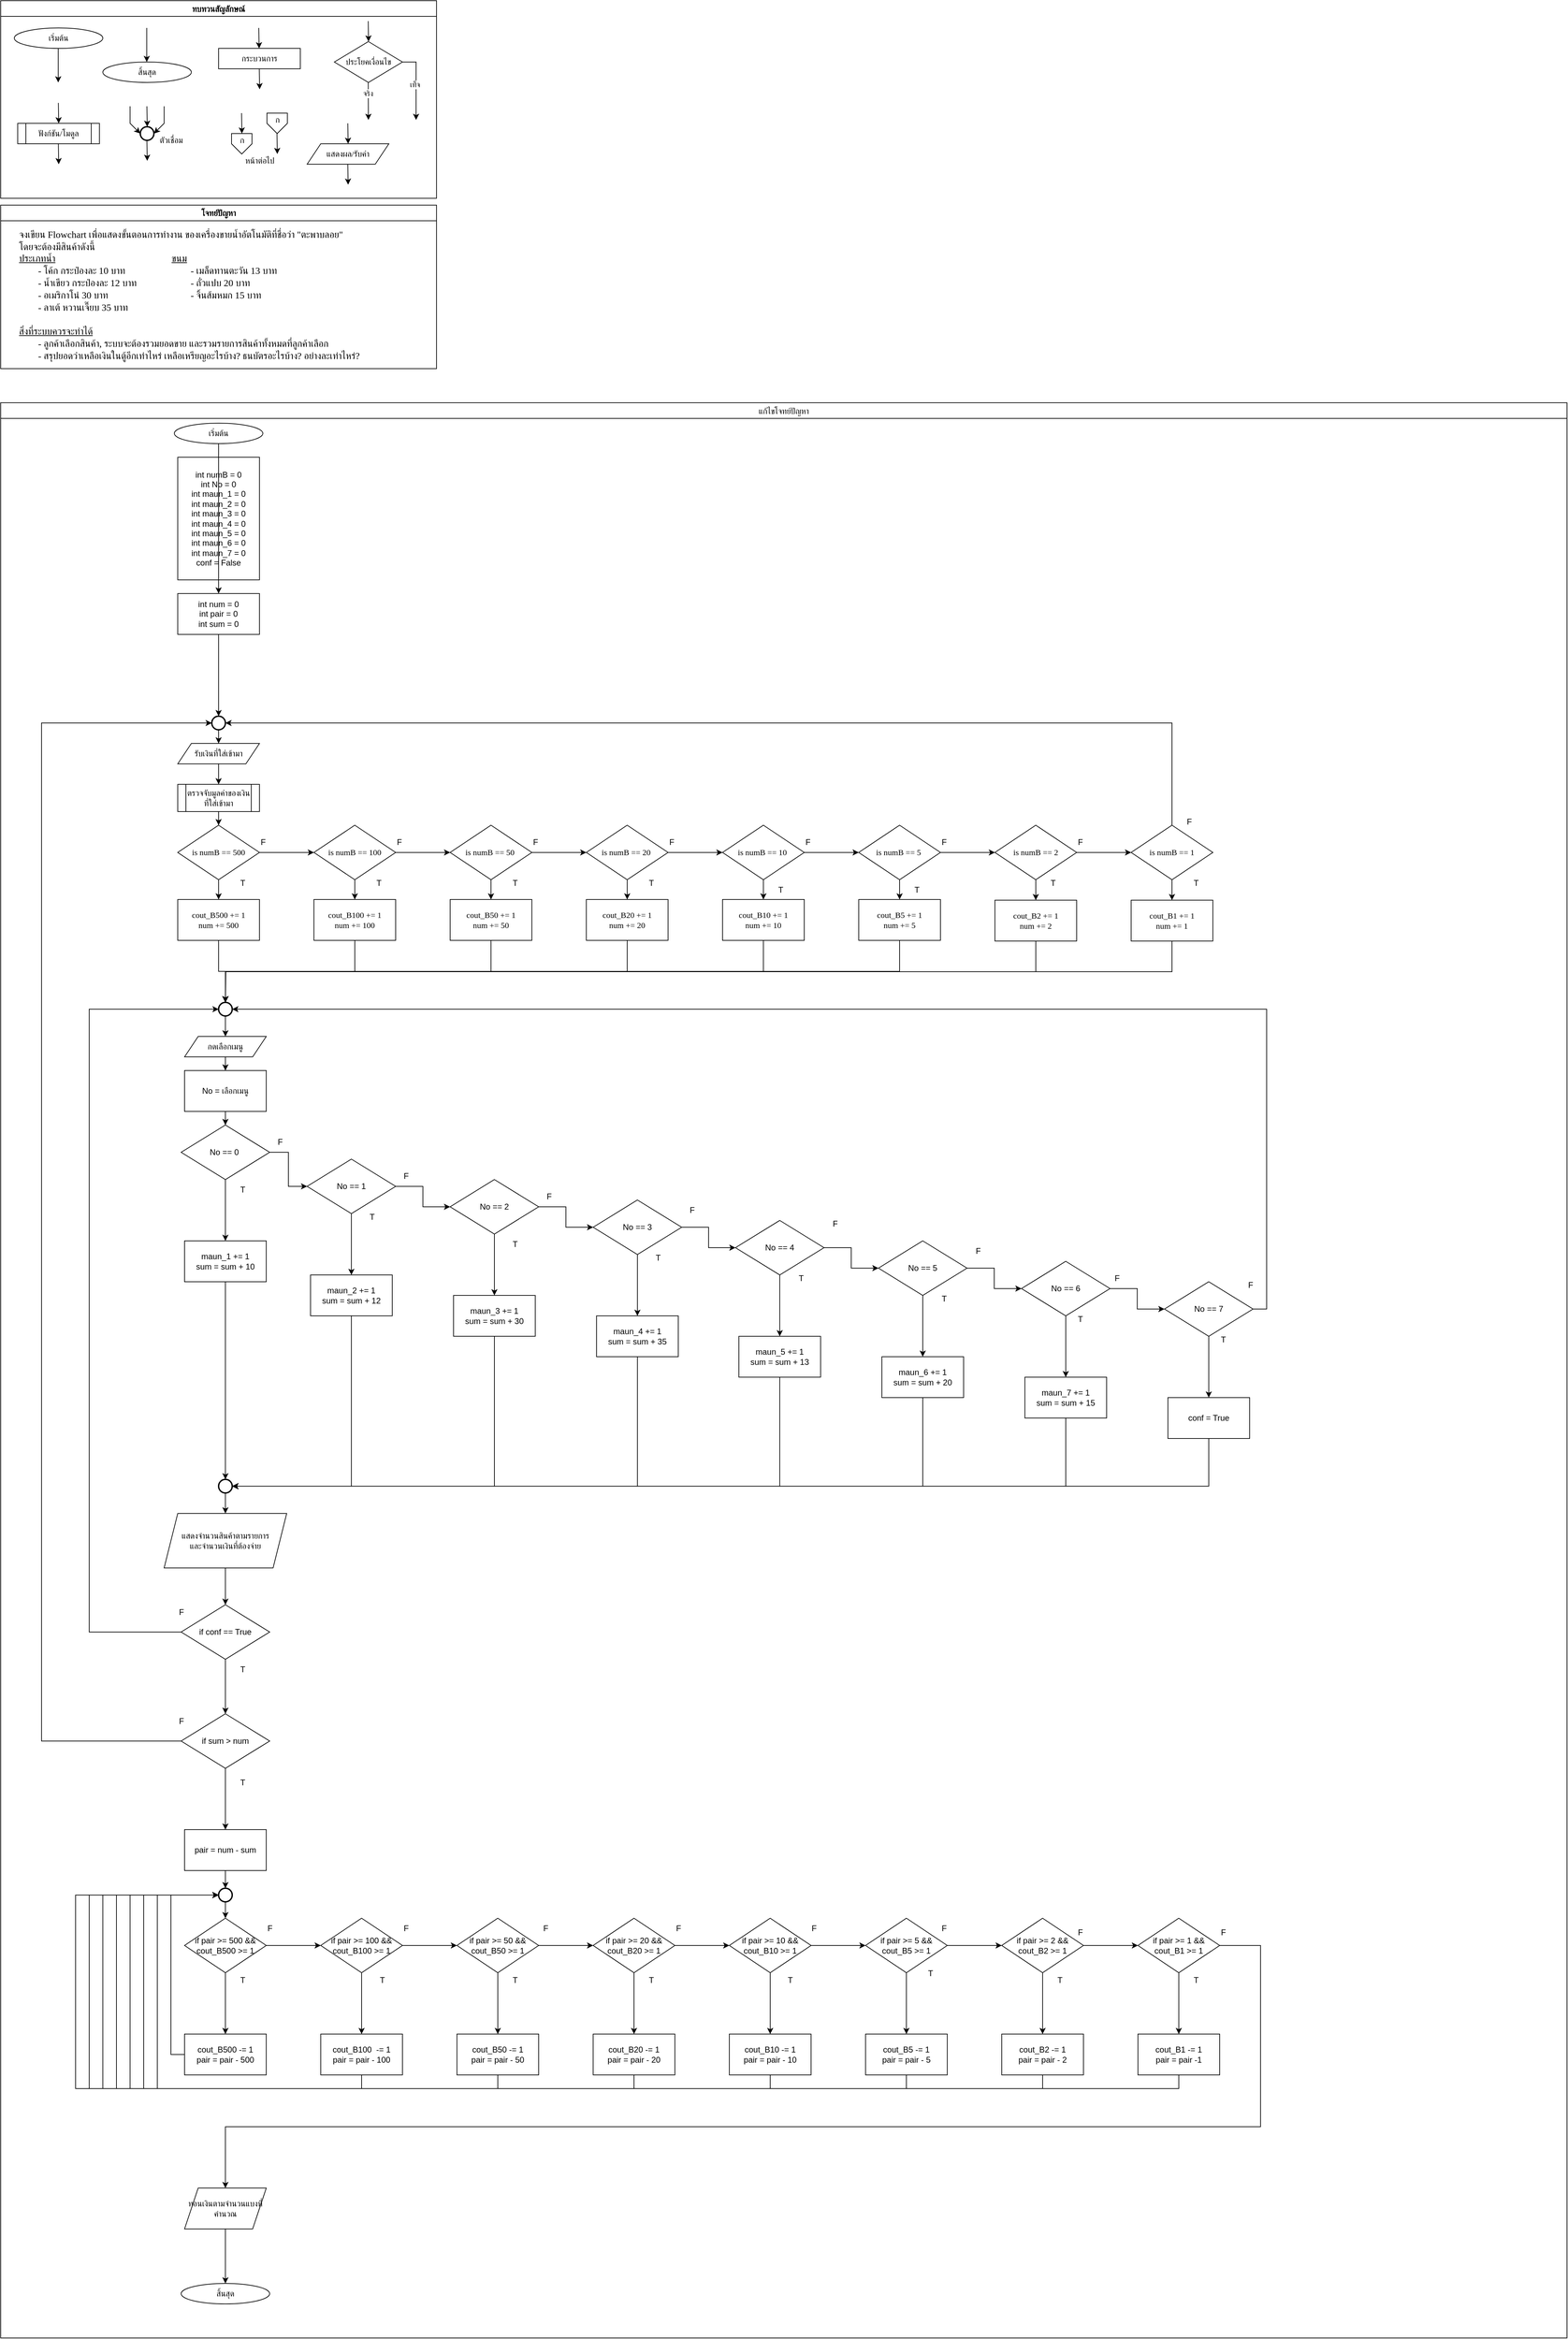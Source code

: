 <mxfile version="28.0.3">
  <diagram id="C5RBs43oDa-KdzZeNtuy" name="Page-1">
    <mxGraphModel dx="4473" dy="1454" grid="1" gridSize="10" guides="1" tooltips="1" connect="1" arrows="1" fold="1" page="1" pageScale="1" pageWidth="827" pageHeight="1169" math="0" shadow="0">
      <root>
        <mxCell id="WIyWlLk6GJQsqaUBKTNV-0" />
        <mxCell id="WIyWlLk6GJQsqaUBKTNV-1" parent="WIyWlLk6GJQsqaUBKTNV-0" />
        <mxCell id="M7CGMbNuYNeq0SnUNNgH-6" value="ทบทวนสัญลักษณ์" style="swimlane;fontFamily=Sarabun;fontSource=https%3A%2F%2Ffonts.googleapis.com%2Fcss%3Ffamily%3DSarabun;" parent="WIyWlLk6GJQsqaUBKTNV-1" vertex="1">
          <mxGeometry x="-720" y="20" width="640" height="290" as="geometry" />
        </mxCell>
        <mxCell id="M7CGMbNuYNeq0SnUNNgH-2" value="&lt;font data-font-src=&quot;https://fonts.googleapis.com/css?family=Sarabun&quot; face=&quot;Sarabun&quot;&gt;เริ่มต้น&lt;/font&gt;" style="ellipse;whiteSpace=wrap;html=1;" parent="M7CGMbNuYNeq0SnUNNgH-6" vertex="1">
          <mxGeometry x="20" y="40" width="130" height="30" as="geometry" />
        </mxCell>
        <mxCell id="M7CGMbNuYNeq0SnUNNgH-5" value="" style="endArrow=classic;html=1;rounded=0;" parent="M7CGMbNuYNeq0SnUNNgH-6" edge="1">
          <mxGeometry width="50" height="50" relative="1" as="geometry">
            <mxPoint x="84.5" y="70" as="sourcePoint" />
            <mxPoint x="84.5" y="120" as="targetPoint" />
          </mxGeometry>
        </mxCell>
        <mxCell id="M7CGMbNuYNeq0SnUNNgH-3" value="&lt;font face=&quot;Sarabun&quot;&gt;สิ้นสุด&lt;/font&gt;" style="ellipse;whiteSpace=wrap;html=1;" parent="M7CGMbNuYNeq0SnUNNgH-6" vertex="1">
          <mxGeometry x="150" y="90" width="130" height="30" as="geometry" />
        </mxCell>
        <mxCell id="M7CGMbNuYNeq0SnUNNgH-4" value="" style="endArrow=classic;html=1;rounded=0;" parent="M7CGMbNuYNeq0SnUNNgH-6" edge="1">
          <mxGeometry width="50" height="50" relative="1" as="geometry">
            <mxPoint x="214.5" y="40" as="sourcePoint" />
            <mxPoint x="214.5" y="90" as="targetPoint" />
          </mxGeometry>
        </mxCell>
        <mxCell id="mvioNwK95yMqdUQ73LqQ-0" value="กระบวนการ" style="rounded=0;whiteSpace=wrap;html=1;fontFamily=Sarabun;fontSource=https%3A%2F%2Ffonts.googleapis.com%2Fcss%3Ffamily%3DSarabun;" parent="M7CGMbNuYNeq0SnUNNgH-6" vertex="1">
          <mxGeometry x="320" y="70" width="120" height="30" as="geometry" />
        </mxCell>
        <mxCell id="mvioNwK95yMqdUQ73LqQ-1" value="" style="endArrow=classic;html=1;rounded=0;" parent="M7CGMbNuYNeq0SnUNNgH-6" edge="1">
          <mxGeometry width="50" height="50" relative="1" as="geometry">
            <mxPoint x="379" y="40" as="sourcePoint" />
            <mxPoint x="379.5" y="70" as="targetPoint" />
          </mxGeometry>
        </mxCell>
        <mxCell id="mvioNwK95yMqdUQ73LqQ-2" value="" style="endArrow=classic;html=1;rounded=0;" parent="M7CGMbNuYNeq0SnUNNgH-6" edge="1">
          <mxGeometry width="50" height="50" relative="1" as="geometry">
            <mxPoint x="379.75" y="100" as="sourcePoint" />
            <mxPoint x="380.25" y="130" as="targetPoint" />
          </mxGeometry>
        </mxCell>
        <mxCell id="mvioNwK95yMqdUQ73LqQ-3" value="ประโยคเงื่อนไข" style="rhombus;whiteSpace=wrap;html=1;fontFamily=Sarabun;fontSource=https%3A%2F%2Ffonts.googleapis.com%2Fcss%3Ffamily%3DSarabun;" parent="M7CGMbNuYNeq0SnUNNgH-6" vertex="1">
          <mxGeometry x="490" y="60" width="100" height="60" as="geometry" />
        </mxCell>
        <mxCell id="mvioNwK95yMqdUQ73LqQ-4" value="" style="endArrow=classic;html=1;rounded=0;" parent="M7CGMbNuYNeq0SnUNNgH-6" edge="1">
          <mxGeometry width="50" height="50" relative="1" as="geometry">
            <mxPoint x="539.71" y="30" as="sourcePoint" />
            <mxPoint x="540.21" y="60" as="targetPoint" />
          </mxGeometry>
        </mxCell>
        <mxCell id="mvioNwK95yMqdUQ73LqQ-5" value="" style="endArrow=classic;html=1;rounded=0;" parent="M7CGMbNuYNeq0SnUNNgH-6" edge="1">
          <mxGeometry width="50" height="50" relative="1" as="geometry">
            <mxPoint x="539.71" y="120" as="sourcePoint" />
            <mxPoint x="540" y="175" as="targetPoint" />
          </mxGeometry>
        </mxCell>
        <mxCell id="mvioNwK95yMqdUQ73LqQ-7" value="จริง" style="edgeLabel;html=1;align=center;verticalAlign=middle;resizable=0;points=[];fontFamily=Sarabun;fontSource=https%3A%2F%2Ffonts.googleapis.com%2Fcss%3Ffamily%3DSarabun;" parent="mvioNwK95yMqdUQ73LqQ-5" vertex="1" connectable="0">
          <mxGeometry x="-0.414" y="-1" relative="1" as="geometry">
            <mxPoint as="offset" />
          </mxGeometry>
        </mxCell>
        <mxCell id="mvioNwK95yMqdUQ73LqQ-6" value="" style="endArrow=classic;html=1;rounded=0;exitX=1;exitY=0.5;exitDx=0;exitDy=0;" parent="M7CGMbNuYNeq0SnUNNgH-6" source="mvioNwK95yMqdUQ73LqQ-3" edge="1">
          <mxGeometry width="50" height="50" relative="1" as="geometry">
            <mxPoint x="620" y="95" as="sourcePoint" />
            <mxPoint x="610" y="175" as="targetPoint" />
            <Array as="points">
              <mxPoint x="610" y="90" />
            </Array>
          </mxGeometry>
        </mxCell>
        <mxCell id="mvioNwK95yMqdUQ73LqQ-8" value="&lt;font data-font-src=&quot;https://fonts.googleapis.com/css?family=Sarabun&quot; face=&quot;Sarabun&quot;&gt;เท็จ&lt;/font&gt;" style="edgeLabel;html=1;align=center;verticalAlign=middle;resizable=0;points=[];" parent="mvioNwK95yMqdUQ73LqQ-6" vertex="1" connectable="0">
          <mxGeometry x="-0.002" y="-2" relative="1" as="geometry">
            <mxPoint as="offset" />
          </mxGeometry>
        </mxCell>
        <mxCell id="mvioNwK95yMqdUQ73LqQ-9" value="&lt;font data-font-src=&quot;https://fonts.googleapis.com/css?family=Sarabun&quot; face=&quot;Sarabun&quot;&gt;ฟังก์ชัน/โมดูล&lt;/font&gt;" style="shape=process;whiteSpace=wrap;html=1;backgroundOutline=1;" parent="M7CGMbNuYNeq0SnUNNgH-6" vertex="1">
          <mxGeometry x="25" y="180" width="120" height="30" as="geometry" />
        </mxCell>
        <mxCell id="mvioNwK95yMqdUQ73LqQ-11" value="" style="endArrow=classic;html=1;rounded=0;" parent="M7CGMbNuYNeq0SnUNNgH-6" edge="1">
          <mxGeometry width="50" height="50" relative="1" as="geometry">
            <mxPoint x="84.71" y="150" as="sourcePoint" />
            <mxPoint x="85.21" y="180" as="targetPoint" />
          </mxGeometry>
        </mxCell>
        <mxCell id="mvioNwK95yMqdUQ73LqQ-12" value="" style="endArrow=classic;html=1;rounded=0;" parent="M7CGMbNuYNeq0SnUNNgH-6" edge="1">
          <mxGeometry width="50" height="50" relative="1" as="geometry">
            <mxPoint x="84.71" y="210" as="sourcePoint" />
            <mxPoint x="85.21" y="240" as="targetPoint" />
          </mxGeometry>
        </mxCell>
        <mxCell id="mvioNwK95yMqdUQ73LqQ-13" value="" style="strokeWidth=2;html=1;shape=mxgraph.flowchart.start_2;whiteSpace=wrap;" parent="M7CGMbNuYNeq0SnUNNgH-6" vertex="1">
          <mxGeometry x="205" y="185" width="20" height="20" as="geometry" />
        </mxCell>
        <mxCell id="mvioNwK95yMqdUQ73LqQ-16" value="" style="endArrow=classic;html=1;rounded=0;" parent="M7CGMbNuYNeq0SnUNNgH-6" edge="1">
          <mxGeometry width="50" height="50" relative="1" as="geometry">
            <mxPoint x="214.71" y="155" as="sourcePoint" />
            <mxPoint x="215.21" y="185" as="targetPoint" />
          </mxGeometry>
        </mxCell>
        <mxCell id="mvioNwK95yMqdUQ73LqQ-17" value="" style="endArrow=classic;html=1;rounded=0;entryX=0;entryY=0.5;entryDx=0;entryDy=0;entryPerimeter=0;" parent="M7CGMbNuYNeq0SnUNNgH-6" target="mvioNwK95yMqdUQ73LqQ-13" edge="1">
          <mxGeometry width="50" height="50" relative="1" as="geometry">
            <mxPoint x="190.0" y="155" as="sourcePoint" />
            <mxPoint x="190.5" y="185" as="targetPoint" />
            <Array as="points">
              <mxPoint x="190" y="180" />
            </Array>
          </mxGeometry>
        </mxCell>
        <mxCell id="mvioNwK95yMqdUQ73LqQ-18" value="" style="endArrow=classic;html=1;rounded=0;entryX=1;entryY=0.5;entryDx=0;entryDy=0;entryPerimeter=0;" parent="M7CGMbNuYNeq0SnUNNgH-6" target="mvioNwK95yMqdUQ73LqQ-13" edge="1">
          <mxGeometry width="50" height="50" relative="1" as="geometry">
            <mxPoint x="240.0" y="155" as="sourcePoint" />
            <mxPoint x="240.5" y="185" as="targetPoint" />
            <Array as="points">
              <mxPoint x="240" y="180" />
            </Array>
          </mxGeometry>
        </mxCell>
        <mxCell id="mvioNwK95yMqdUQ73LqQ-19" value="" style="endArrow=classic;html=1;rounded=0;" parent="M7CGMbNuYNeq0SnUNNgH-6" edge="1">
          <mxGeometry width="50" height="50" relative="1" as="geometry">
            <mxPoint x="214.71" y="205" as="sourcePoint" />
            <mxPoint x="215.21" y="235" as="targetPoint" />
          </mxGeometry>
        </mxCell>
        <mxCell id="mvioNwK95yMqdUQ73LqQ-20" value="&lt;font data-font-src=&quot;https://fonts.googleapis.com/css?family=Sarabun&quot; face=&quot;Sarabun&quot;&gt;ตัวเชื่อม&lt;/font&gt;" style="text;html=1;align=center;verticalAlign=middle;resizable=0;points=[];autosize=1;strokeColor=none;fillColor=none;" parent="M7CGMbNuYNeq0SnUNNgH-6" vertex="1">
          <mxGeometry x="220" y="190" width="60" height="30" as="geometry" />
        </mxCell>
        <mxCell id="mvioNwK95yMqdUQ73LqQ-25" value="" style="endArrow=classic;html=1;rounded=0;" parent="M7CGMbNuYNeq0SnUNNgH-6" edge="1">
          <mxGeometry width="50" height="50" relative="1" as="geometry">
            <mxPoint x="353.71" y="165" as="sourcePoint" />
            <mxPoint x="354.21" y="195" as="targetPoint" />
          </mxGeometry>
        </mxCell>
        <mxCell id="mvioNwK95yMqdUQ73LqQ-21" value="" style="verticalLabelPosition=bottom;verticalAlign=top;html=1;shape=offPageConnector;rounded=0;size=0.5;" parent="M7CGMbNuYNeq0SnUNNgH-6" vertex="1">
          <mxGeometry x="339" y="195" width="30" height="30" as="geometry" />
        </mxCell>
        <mxCell id="mvioNwK95yMqdUQ73LqQ-26" value="" style="endArrow=classic;html=1;rounded=0;" parent="M7CGMbNuYNeq0SnUNNgH-6" edge="1">
          <mxGeometry width="50" height="50" relative="1" as="geometry">
            <mxPoint x="405.71" y="195" as="sourcePoint" />
            <mxPoint x="406.21" y="225" as="targetPoint" />
          </mxGeometry>
        </mxCell>
        <mxCell id="mvioNwK95yMqdUQ73LqQ-27" value="" style="verticalLabelPosition=bottom;verticalAlign=top;html=1;shape=offPageConnector;rounded=0;size=0.5;" parent="M7CGMbNuYNeq0SnUNNgH-6" vertex="1">
          <mxGeometry x="391" y="165" width="30" height="30" as="geometry" />
        </mxCell>
        <mxCell id="mvioNwK95yMqdUQ73LqQ-28" value="หน้าต่อไป" style="text;html=1;align=center;verticalAlign=middle;resizable=0;points=[];autosize=1;strokeColor=none;fillColor=none;fontFamily=Sarabun;fontSource=https%3A%2F%2Ffonts.googleapis.com%2Fcss%3Ffamily%3DSarabun;" parent="M7CGMbNuYNeq0SnUNNgH-6" vertex="1">
          <mxGeometry x="345" y="220" width="70" height="30" as="geometry" />
        </mxCell>
        <mxCell id="mvioNwK95yMqdUQ73LqQ-29" value="ก" style="text;html=1;align=center;verticalAlign=middle;resizable=0;points=[];autosize=1;strokeColor=none;fillColor=none;fontFamily=Sarabun;fontSource=https%3A%2F%2Ffonts.googleapis.com%2Fcss%3Ffamily%3DSarabun;" parent="M7CGMbNuYNeq0SnUNNgH-6" vertex="1">
          <mxGeometry x="339" y="190" width="30" height="30" as="geometry" />
        </mxCell>
        <mxCell id="mvioNwK95yMqdUQ73LqQ-30" value="ก" style="text;html=1;align=center;verticalAlign=middle;resizable=0;points=[];autosize=1;strokeColor=none;fillColor=none;fontFamily=Sarabun;fontSource=https%3A%2F%2Ffonts.googleapis.com%2Fcss%3Ffamily%3DSarabun;" parent="M7CGMbNuYNeq0SnUNNgH-6" vertex="1">
          <mxGeometry x="391" y="160" width="30" height="30" as="geometry" />
        </mxCell>
        <mxCell id="mvioNwK95yMqdUQ73LqQ-32" value="แสดงผล/รับค่า" style="shape=parallelogram;perimeter=parallelogramPerimeter;whiteSpace=wrap;html=1;fixedSize=1;fontFamily=Sarabun;fontSource=https%3A%2F%2Ffonts.googleapis.com%2Fcss%3Ffamily%3DSarabun;" parent="M7CGMbNuYNeq0SnUNNgH-6" vertex="1">
          <mxGeometry x="450" y="210" width="120" height="30" as="geometry" />
        </mxCell>
        <mxCell id="mvioNwK95yMqdUQ73LqQ-33" value="" style="endArrow=classic;html=1;rounded=0;" parent="M7CGMbNuYNeq0SnUNNgH-6" edge="1">
          <mxGeometry width="50" height="50" relative="1" as="geometry">
            <mxPoint x="509.71" y="180" as="sourcePoint" />
            <mxPoint x="510.21" y="210" as="targetPoint" />
          </mxGeometry>
        </mxCell>
        <mxCell id="mvioNwK95yMqdUQ73LqQ-34" value="" style="endArrow=classic;html=1;rounded=0;" parent="M7CGMbNuYNeq0SnUNNgH-6" edge="1">
          <mxGeometry width="50" height="50" relative="1" as="geometry">
            <mxPoint x="509.71" y="240" as="sourcePoint" />
            <mxPoint x="510.21" y="270" as="targetPoint" />
          </mxGeometry>
        </mxCell>
        <mxCell id="mvioNwK95yMqdUQ73LqQ-36" value="แก้ไขโจทย์ปัญหา" style="swimlane;fontFamily=Sarabun;fontSource=https%3A%2F%2Ffonts.googleapis.com%2Fcss%3Ffamily%3DSarabun;fontStyle=0" parent="WIyWlLk6GJQsqaUBKTNV-1" vertex="1">
          <mxGeometry x="-720" y="610" width="2300" height="2840" as="geometry" />
        </mxCell>
        <mxCell id="mvioNwK95yMqdUQ73LqQ-35" value="&lt;font data-font-src=&quot;https://fonts.googleapis.com/css?family=Sarabun&quot; face=&quot;Sarabun&quot;&gt;เริ่มต้น&lt;/font&gt;" style="ellipse;whiteSpace=wrap;html=1;" parent="mvioNwK95yMqdUQ73LqQ-36" vertex="1">
          <mxGeometry x="255" y="30" width="130" height="30" as="geometry" />
        </mxCell>
        <mxCell id="zS9Ld9DrV2a43Eu4lv0S-73" value="" style="edgeStyle=orthogonalEdgeStyle;rounded=0;orthogonalLoop=1;jettySize=auto;html=1;" edge="1" parent="mvioNwK95yMqdUQ73LqQ-36" source="zS9Ld9DrV2a43Eu4lv0S-244" target="zS9Ld9DrV2a43Eu4lv0S-72">
          <mxGeometry relative="1" as="geometry">
            <mxPoint x="-400" y="660" as="sourcePoint" />
            <mxPoint x="-400" y="930" as="targetPoint" />
          </mxGeometry>
        </mxCell>
        <mxCell id="zS9Ld9DrV2a43Eu4lv0S-242" value="int numB = 0&lt;div&gt;int No = 0&lt;/div&gt;&lt;div&gt;int maun_1 = 0&lt;/div&gt;&lt;div&gt;int maun_2 = 0&lt;/div&gt;&lt;div&gt;int maun_3 = 0&lt;/div&gt;&lt;div&gt;int maun_4 = 0&lt;/div&gt;&lt;div&gt;int maun_5 = 0&lt;/div&gt;&lt;div&gt;int maun_6 = 0&lt;/div&gt;&lt;div&gt;int maun_7 = 0&lt;/div&gt;&lt;div&gt;conf = False&lt;/div&gt;" style="whiteSpace=wrap;html=1;" vertex="1" parent="mvioNwK95yMqdUQ73LqQ-36">
          <mxGeometry x="260" y="80" width="120" height="180" as="geometry" />
        </mxCell>
        <mxCell id="zS9Ld9DrV2a43Eu4lv0S-3" value="" style="edgeStyle=orthogonalEdgeStyle;rounded=0;orthogonalLoop=1;jettySize=auto;html=1;" edge="1" parent="mvioNwK95yMqdUQ73LqQ-36" source="zS9Ld9DrV2a43Eu4lv0S-72" target="zS9Ld9DrV2a43Eu4lv0S-1">
          <mxGeometry relative="1" as="geometry" />
        </mxCell>
        <mxCell id="zS9Ld9DrV2a43Eu4lv0S-174" value="" style="edgeStyle=orthogonalEdgeStyle;rounded=0;orthogonalLoop=1;jettySize=auto;html=1;" edge="1" parent="mvioNwK95yMqdUQ73LqQ-36" source="zS9Ld9DrV2a43Eu4lv0S-187" target="zS9Ld9DrV2a43Eu4lv0S-173">
          <mxGeometry relative="1" as="geometry" />
        </mxCell>
        <mxCell id="zS9Ld9DrV2a43Eu4lv0S-1" value="รับเงินที่ใส่เข้ามา" style="shape=parallelogram;perimeter=parallelogramPerimeter;whiteSpace=wrap;html=1;fixedSize=1;fontFamily=Sarabun;fontSource=https%3A%2F%2Ffonts.googleapis.com%2Fcss%3Ffamily%3DSarabun;" vertex="1" parent="mvioNwK95yMqdUQ73LqQ-36">
          <mxGeometry x="260" y="500" width="120" height="30" as="geometry" />
        </mxCell>
        <mxCell id="zS9Ld9DrV2a43Eu4lv0S-72" value="" style="strokeWidth=2;html=1;shape=mxgraph.flowchart.start_2;whiteSpace=wrap;" vertex="1" parent="mvioNwK95yMqdUQ73LqQ-36">
          <mxGeometry x="310" y="460" width="20" height="20" as="geometry" />
        </mxCell>
        <mxCell id="zS9Ld9DrV2a43Eu4lv0S-74" style="edgeStyle=orthogonalEdgeStyle;rounded=0;orthogonalLoop=1;jettySize=auto;html=1;exitX=0;exitY=0.5;exitDx=0;exitDy=0;entryX=0;entryY=0.5;entryDx=0;entryDy=0;entryPerimeter=0;" edge="1" parent="mvioNwK95yMqdUQ73LqQ-36" source="zS9Ld9DrV2a43Eu4lv0S-70" target="zS9Ld9DrV2a43Eu4lv0S-72">
          <mxGeometry relative="1" as="geometry">
            <Array as="points">
              <mxPoint x="60" y="1964" />
              <mxPoint x="60" y="470" />
            </Array>
          </mxGeometry>
        </mxCell>
        <mxCell id="mvioNwK95yMqdUQ73LqQ-69" value="&lt;font face=&quot;Sarabun&quot;&gt;สิ้นสุด&lt;/font&gt;" style="ellipse;whiteSpace=wrap;html=1;" parent="mvioNwK95yMqdUQ73LqQ-36" vertex="1">
          <mxGeometry x="265" y="2760" width="130" height="30" as="geometry" />
        </mxCell>
        <mxCell id="zS9Ld9DrV2a43Eu4lv0S-11" value="" style="edgeStyle=orthogonalEdgeStyle;rounded=0;orthogonalLoop=1;jettySize=auto;html=1;" edge="1" parent="mvioNwK95yMqdUQ73LqQ-36" source="zS9Ld9DrV2a43Eu4lv0S-48" target="zS9Ld9DrV2a43Eu4lv0S-10">
          <mxGeometry relative="1" as="geometry" />
        </mxCell>
        <mxCell id="zS9Ld9DrV2a43Eu4lv0S-13" value="" style="edgeStyle=orthogonalEdgeStyle;rounded=0;orthogonalLoop=1;jettySize=auto;html=1;" edge="1" parent="mvioNwK95yMqdUQ73LqQ-36" source="zS9Ld9DrV2a43Eu4lv0S-10" target="zS9Ld9DrV2a43Eu4lv0S-12">
          <mxGeometry relative="1" as="geometry" />
        </mxCell>
        <mxCell id="zS9Ld9DrV2a43Eu4lv0S-10" value="กดเลือกเมนู" style="shape=parallelogram;perimeter=parallelogramPerimeter;whiteSpace=wrap;html=1;fixedSize=1;" vertex="1" parent="mvioNwK95yMqdUQ73LqQ-36">
          <mxGeometry x="270" y="930" width="120" height="30" as="geometry" />
        </mxCell>
        <mxCell id="zS9Ld9DrV2a43Eu4lv0S-15" value="" style="edgeStyle=orthogonalEdgeStyle;rounded=0;orthogonalLoop=1;jettySize=auto;html=1;" edge="1" parent="mvioNwK95yMqdUQ73LqQ-36" source="zS9Ld9DrV2a43Eu4lv0S-12" target="zS9Ld9DrV2a43Eu4lv0S-14">
          <mxGeometry relative="1" as="geometry" />
        </mxCell>
        <mxCell id="zS9Ld9DrV2a43Eu4lv0S-12" value="No = เลือกเมนู" style="whiteSpace=wrap;html=1;" vertex="1" parent="mvioNwK95yMqdUQ73LqQ-36">
          <mxGeometry x="270" y="980" width="120" height="60" as="geometry" />
        </mxCell>
        <mxCell id="zS9Ld9DrV2a43Eu4lv0S-17" value="" style="edgeStyle=orthogonalEdgeStyle;rounded=0;orthogonalLoop=1;jettySize=auto;html=1;" edge="1" parent="mvioNwK95yMqdUQ73LqQ-36" source="zS9Ld9DrV2a43Eu4lv0S-14" target="zS9Ld9DrV2a43Eu4lv0S-16">
          <mxGeometry relative="1" as="geometry" />
        </mxCell>
        <mxCell id="zS9Ld9DrV2a43Eu4lv0S-31" value="" style="edgeStyle=orthogonalEdgeStyle;rounded=0;orthogonalLoop=1;jettySize=auto;html=1;" edge="1" parent="mvioNwK95yMqdUQ73LqQ-36" source="zS9Ld9DrV2a43Eu4lv0S-14" target="zS9Ld9DrV2a43Eu4lv0S-30">
          <mxGeometry relative="1" as="geometry" />
        </mxCell>
        <mxCell id="zS9Ld9DrV2a43Eu4lv0S-14" value="No == 0&amp;nbsp;" style="rhombus;whiteSpace=wrap;html=1;" vertex="1" parent="mvioNwK95yMqdUQ73LqQ-36">
          <mxGeometry x="265" y="1060" width="130" height="80" as="geometry" />
        </mxCell>
        <mxCell id="zS9Ld9DrV2a43Eu4lv0S-19" value="" style="edgeStyle=orthogonalEdgeStyle;rounded=0;orthogonalLoop=1;jettySize=auto;html=1;" edge="1" parent="mvioNwK95yMqdUQ73LqQ-36" source="zS9Ld9DrV2a43Eu4lv0S-16" target="zS9Ld9DrV2a43Eu4lv0S-18">
          <mxGeometry relative="1" as="geometry" />
        </mxCell>
        <mxCell id="zS9Ld9DrV2a43Eu4lv0S-33" value="" style="edgeStyle=orthogonalEdgeStyle;rounded=0;orthogonalLoop=1;jettySize=auto;html=1;" edge="1" parent="mvioNwK95yMqdUQ73LqQ-36" source="zS9Ld9DrV2a43Eu4lv0S-16" target="zS9Ld9DrV2a43Eu4lv0S-32">
          <mxGeometry relative="1" as="geometry" />
        </mxCell>
        <mxCell id="zS9Ld9DrV2a43Eu4lv0S-16" value="No == 1" style="rhombus;whiteSpace=wrap;html=1;" vertex="1" parent="mvioNwK95yMqdUQ73LqQ-36">
          <mxGeometry x="450" y="1110" width="130" height="80" as="geometry" />
        </mxCell>
        <mxCell id="zS9Ld9DrV2a43Eu4lv0S-21" value="" style="edgeStyle=orthogonalEdgeStyle;rounded=0;orthogonalLoop=1;jettySize=auto;html=1;" edge="1" parent="mvioNwK95yMqdUQ73LqQ-36" source="zS9Ld9DrV2a43Eu4lv0S-18" target="zS9Ld9DrV2a43Eu4lv0S-20">
          <mxGeometry relative="1" as="geometry" />
        </mxCell>
        <mxCell id="zS9Ld9DrV2a43Eu4lv0S-35" value="" style="edgeStyle=orthogonalEdgeStyle;rounded=0;orthogonalLoop=1;jettySize=auto;html=1;" edge="1" parent="mvioNwK95yMqdUQ73LqQ-36" source="zS9Ld9DrV2a43Eu4lv0S-18" target="zS9Ld9DrV2a43Eu4lv0S-34">
          <mxGeometry relative="1" as="geometry" />
        </mxCell>
        <mxCell id="zS9Ld9DrV2a43Eu4lv0S-18" value="No == 2" style="rhombus;whiteSpace=wrap;html=1;" vertex="1" parent="mvioNwK95yMqdUQ73LqQ-36">
          <mxGeometry x="660" y="1140" width="130" height="80" as="geometry" />
        </mxCell>
        <mxCell id="zS9Ld9DrV2a43Eu4lv0S-23" value="" style="edgeStyle=orthogonalEdgeStyle;rounded=0;orthogonalLoop=1;jettySize=auto;html=1;" edge="1" parent="mvioNwK95yMqdUQ73LqQ-36" source="zS9Ld9DrV2a43Eu4lv0S-20" target="zS9Ld9DrV2a43Eu4lv0S-22">
          <mxGeometry relative="1" as="geometry" />
        </mxCell>
        <mxCell id="zS9Ld9DrV2a43Eu4lv0S-37" value="" style="edgeStyle=orthogonalEdgeStyle;rounded=0;orthogonalLoop=1;jettySize=auto;html=1;" edge="1" parent="mvioNwK95yMqdUQ73LqQ-36" source="zS9Ld9DrV2a43Eu4lv0S-20" target="zS9Ld9DrV2a43Eu4lv0S-36">
          <mxGeometry relative="1" as="geometry" />
        </mxCell>
        <mxCell id="zS9Ld9DrV2a43Eu4lv0S-20" value="No == 3" style="rhombus;whiteSpace=wrap;html=1;" vertex="1" parent="mvioNwK95yMqdUQ73LqQ-36">
          <mxGeometry x="870" y="1170" width="130" height="80" as="geometry" />
        </mxCell>
        <mxCell id="zS9Ld9DrV2a43Eu4lv0S-25" value="" style="edgeStyle=orthogonalEdgeStyle;rounded=0;orthogonalLoop=1;jettySize=auto;html=1;" edge="1" parent="mvioNwK95yMqdUQ73LqQ-36" source="zS9Ld9DrV2a43Eu4lv0S-22" target="zS9Ld9DrV2a43Eu4lv0S-24">
          <mxGeometry relative="1" as="geometry" />
        </mxCell>
        <mxCell id="zS9Ld9DrV2a43Eu4lv0S-39" value="" style="edgeStyle=orthogonalEdgeStyle;rounded=0;orthogonalLoop=1;jettySize=auto;html=1;" edge="1" parent="mvioNwK95yMqdUQ73LqQ-36" source="zS9Ld9DrV2a43Eu4lv0S-22" target="zS9Ld9DrV2a43Eu4lv0S-38">
          <mxGeometry relative="1" as="geometry" />
        </mxCell>
        <mxCell id="zS9Ld9DrV2a43Eu4lv0S-22" value="No == 4" style="rhombus;whiteSpace=wrap;html=1;" vertex="1" parent="mvioNwK95yMqdUQ73LqQ-36">
          <mxGeometry x="1079" y="1200" width="130" height="80" as="geometry" />
        </mxCell>
        <mxCell id="zS9Ld9DrV2a43Eu4lv0S-27" value="" style="edgeStyle=orthogonalEdgeStyle;rounded=0;orthogonalLoop=1;jettySize=auto;html=1;" edge="1" parent="mvioNwK95yMqdUQ73LqQ-36" source="zS9Ld9DrV2a43Eu4lv0S-24" target="zS9Ld9DrV2a43Eu4lv0S-26">
          <mxGeometry relative="1" as="geometry" />
        </mxCell>
        <mxCell id="zS9Ld9DrV2a43Eu4lv0S-41" value="" style="edgeStyle=orthogonalEdgeStyle;rounded=0;orthogonalLoop=1;jettySize=auto;html=1;" edge="1" parent="mvioNwK95yMqdUQ73LqQ-36" source="zS9Ld9DrV2a43Eu4lv0S-24" target="zS9Ld9DrV2a43Eu4lv0S-40">
          <mxGeometry relative="1" as="geometry" />
        </mxCell>
        <mxCell id="zS9Ld9DrV2a43Eu4lv0S-24" value="No == 5" style="rhombus;whiteSpace=wrap;html=1;" vertex="1" parent="mvioNwK95yMqdUQ73LqQ-36">
          <mxGeometry x="1289" y="1230" width="130" height="80" as="geometry" />
        </mxCell>
        <mxCell id="zS9Ld9DrV2a43Eu4lv0S-29" value="" style="edgeStyle=orthogonalEdgeStyle;rounded=0;orthogonalLoop=1;jettySize=auto;html=1;" edge="1" parent="mvioNwK95yMqdUQ73LqQ-36" source="zS9Ld9DrV2a43Eu4lv0S-26" target="zS9Ld9DrV2a43Eu4lv0S-28">
          <mxGeometry relative="1" as="geometry" />
        </mxCell>
        <mxCell id="zS9Ld9DrV2a43Eu4lv0S-43" value="" style="edgeStyle=orthogonalEdgeStyle;rounded=0;orthogonalLoop=1;jettySize=auto;html=1;" edge="1" parent="mvioNwK95yMqdUQ73LqQ-36" source="zS9Ld9DrV2a43Eu4lv0S-26" target="zS9Ld9DrV2a43Eu4lv0S-42">
          <mxGeometry relative="1" as="geometry" />
        </mxCell>
        <mxCell id="zS9Ld9DrV2a43Eu4lv0S-26" value="No == 6" style="rhombus;whiteSpace=wrap;html=1;" vertex="1" parent="mvioNwK95yMqdUQ73LqQ-36">
          <mxGeometry x="1499" y="1260" width="130" height="80" as="geometry" />
        </mxCell>
        <mxCell id="zS9Ld9DrV2a43Eu4lv0S-45" value="" style="edgeStyle=orthogonalEdgeStyle;rounded=0;orthogonalLoop=1;jettySize=auto;html=1;" edge="1" parent="mvioNwK95yMqdUQ73LqQ-36" source="zS9Ld9DrV2a43Eu4lv0S-28" target="zS9Ld9DrV2a43Eu4lv0S-44">
          <mxGeometry relative="1" as="geometry" />
        </mxCell>
        <mxCell id="zS9Ld9DrV2a43Eu4lv0S-28" value="No == 7" style="rhombus;whiteSpace=wrap;html=1;" vertex="1" parent="mvioNwK95yMqdUQ73LqQ-36">
          <mxGeometry x="1709" y="1290" width="130" height="80" as="geometry" />
        </mxCell>
        <mxCell id="zS9Ld9DrV2a43Eu4lv0S-47" value="" style="edgeStyle=orthogonalEdgeStyle;rounded=0;orthogonalLoop=1;jettySize=auto;html=1;" edge="1" parent="mvioNwK95yMqdUQ73LqQ-36" source="zS9Ld9DrV2a43Eu4lv0S-66" target="zS9Ld9DrV2a43Eu4lv0S-46">
          <mxGeometry relative="1" as="geometry" />
        </mxCell>
        <mxCell id="zS9Ld9DrV2a43Eu4lv0S-30" value="maun_1 += 1&lt;div&gt;sum = sum + 10&lt;/div&gt;" style="whiteSpace=wrap;html=1;" vertex="1" parent="mvioNwK95yMqdUQ73LqQ-36">
          <mxGeometry x="270" y="1230" width="120" height="60" as="geometry" />
        </mxCell>
        <mxCell id="zS9Ld9DrV2a43Eu4lv0S-32" value="maun_2 += 1&lt;div&gt;sum = sum + 12&lt;/div&gt;" style="whiteSpace=wrap;html=1;" vertex="1" parent="mvioNwK95yMqdUQ73LqQ-36">
          <mxGeometry x="455" y="1280" width="120" height="60" as="geometry" />
        </mxCell>
        <mxCell id="zS9Ld9DrV2a43Eu4lv0S-34" value="maun_3 += 1&lt;div&gt;sum = sum + 30&lt;/div&gt;" style="whiteSpace=wrap;html=1;" vertex="1" parent="mvioNwK95yMqdUQ73LqQ-36">
          <mxGeometry x="665" y="1310" width="120" height="60" as="geometry" />
        </mxCell>
        <mxCell id="zS9Ld9DrV2a43Eu4lv0S-36" value="maun_4 += 1&lt;div&gt;sum = sum + 35&lt;/div&gt;" style="whiteSpace=wrap;html=1;" vertex="1" parent="mvioNwK95yMqdUQ73LqQ-36">
          <mxGeometry x="875" y="1340" width="120" height="60" as="geometry" />
        </mxCell>
        <mxCell id="zS9Ld9DrV2a43Eu4lv0S-38" value="maun_5 += 1&lt;div&gt;sum = sum + 13&lt;/div&gt;" style="whiteSpace=wrap;html=1;" vertex="1" parent="mvioNwK95yMqdUQ73LqQ-36">
          <mxGeometry x="1084" y="1370" width="120" height="60" as="geometry" />
        </mxCell>
        <mxCell id="zS9Ld9DrV2a43Eu4lv0S-40" value="maun_6 += 1&lt;div&gt;sum = sum + 20&lt;/div&gt;" style="whiteSpace=wrap;html=1;" vertex="1" parent="mvioNwK95yMqdUQ73LqQ-36">
          <mxGeometry x="1294" y="1400" width="120" height="60" as="geometry" />
        </mxCell>
        <mxCell id="zS9Ld9DrV2a43Eu4lv0S-42" value="maun_7 += 1&lt;div&gt;sum = sum + 15&lt;/div&gt;" style="whiteSpace=wrap;html=1;" vertex="1" parent="mvioNwK95yMqdUQ73LqQ-36">
          <mxGeometry x="1504" y="1430" width="120" height="60" as="geometry" />
        </mxCell>
        <mxCell id="zS9Ld9DrV2a43Eu4lv0S-44" value="conf = True" style="whiteSpace=wrap;html=1;" vertex="1" parent="mvioNwK95yMqdUQ73LqQ-36">
          <mxGeometry x="1714" y="1460" width="120" height="60" as="geometry" />
        </mxCell>
        <mxCell id="zS9Ld9DrV2a43Eu4lv0S-50" style="edgeStyle=orthogonalEdgeStyle;rounded=0;orthogonalLoop=1;jettySize=auto;html=1;exitX=0;exitY=0.5;exitDx=0;exitDy=0;entryX=0;entryY=0.5;entryDx=0;entryDy=0;entryPerimeter=0;" edge="1" parent="mvioNwK95yMqdUQ73LqQ-36" source="zS9Ld9DrV2a43Eu4lv0S-46" target="zS9Ld9DrV2a43Eu4lv0S-48">
          <mxGeometry relative="1" as="geometry">
            <Array as="points">
              <mxPoint x="130" y="1804" />
              <mxPoint x="130" y="890" />
            </Array>
          </mxGeometry>
        </mxCell>
        <mxCell id="zS9Ld9DrV2a43Eu4lv0S-71" value="" style="edgeStyle=orthogonalEdgeStyle;rounded=0;orthogonalLoop=1;jettySize=auto;html=1;" edge="1" parent="mvioNwK95yMqdUQ73LqQ-36" source="zS9Ld9DrV2a43Eu4lv0S-46" target="zS9Ld9DrV2a43Eu4lv0S-70">
          <mxGeometry relative="1" as="geometry" />
        </mxCell>
        <mxCell id="zS9Ld9DrV2a43Eu4lv0S-46" value="if conf == True" style="rhombus;whiteSpace=wrap;html=1;" vertex="1" parent="mvioNwK95yMqdUQ73LqQ-36">
          <mxGeometry x="265" y="1764" width="130" height="80" as="geometry" />
        </mxCell>
        <mxCell id="zS9Ld9DrV2a43Eu4lv0S-48" value="" style="strokeWidth=2;html=1;shape=mxgraph.flowchart.start_2;whiteSpace=wrap;" vertex="1" parent="mvioNwK95yMqdUQ73LqQ-36">
          <mxGeometry x="320" y="880" width="20" height="20" as="geometry" />
        </mxCell>
        <mxCell id="zS9Ld9DrV2a43Eu4lv0S-51" value="" style="strokeWidth=2;html=1;shape=mxgraph.flowchart.start_2;whiteSpace=wrap;" vertex="1" parent="mvioNwK95yMqdUQ73LqQ-36">
          <mxGeometry x="320" y="1580" width="20" height="20" as="geometry" />
        </mxCell>
        <mxCell id="zS9Ld9DrV2a43Eu4lv0S-52" value="" style="edgeStyle=orthogonalEdgeStyle;rounded=0;orthogonalLoop=1;jettySize=auto;html=1;" edge="1" parent="mvioNwK95yMqdUQ73LqQ-36" source="zS9Ld9DrV2a43Eu4lv0S-30" target="zS9Ld9DrV2a43Eu4lv0S-51">
          <mxGeometry relative="1" as="geometry">
            <mxPoint x="-390" y="1930" as="sourcePoint" />
            <mxPoint x="-390" y="2270" as="targetPoint" />
          </mxGeometry>
        </mxCell>
        <mxCell id="zS9Ld9DrV2a43Eu4lv0S-53" style="edgeStyle=orthogonalEdgeStyle;rounded=0;orthogonalLoop=1;jettySize=auto;html=1;exitX=0.5;exitY=1;exitDx=0;exitDy=0;entryX=1;entryY=0.5;entryDx=0;entryDy=0;entryPerimeter=0;" edge="1" parent="mvioNwK95yMqdUQ73LqQ-36" source="zS9Ld9DrV2a43Eu4lv0S-32" target="zS9Ld9DrV2a43Eu4lv0S-51">
          <mxGeometry relative="1" as="geometry" />
        </mxCell>
        <mxCell id="zS9Ld9DrV2a43Eu4lv0S-54" style="edgeStyle=orthogonalEdgeStyle;rounded=0;orthogonalLoop=1;jettySize=auto;html=1;exitX=0.5;exitY=1;exitDx=0;exitDy=0;entryX=1;entryY=0.5;entryDx=0;entryDy=0;entryPerimeter=0;" edge="1" parent="mvioNwK95yMqdUQ73LqQ-36" source="zS9Ld9DrV2a43Eu4lv0S-34" target="zS9Ld9DrV2a43Eu4lv0S-51">
          <mxGeometry relative="1" as="geometry" />
        </mxCell>
        <mxCell id="zS9Ld9DrV2a43Eu4lv0S-55" style="edgeStyle=orthogonalEdgeStyle;rounded=0;orthogonalLoop=1;jettySize=auto;html=1;exitX=0.5;exitY=1;exitDx=0;exitDy=0;entryX=1;entryY=0.5;entryDx=0;entryDy=0;entryPerimeter=0;" edge="1" parent="mvioNwK95yMqdUQ73LqQ-36" source="zS9Ld9DrV2a43Eu4lv0S-36" target="zS9Ld9DrV2a43Eu4lv0S-51">
          <mxGeometry relative="1" as="geometry" />
        </mxCell>
        <mxCell id="zS9Ld9DrV2a43Eu4lv0S-56" style="edgeStyle=orthogonalEdgeStyle;rounded=0;orthogonalLoop=1;jettySize=auto;html=1;exitX=0.5;exitY=1;exitDx=0;exitDy=0;entryX=1;entryY=0.5;entryDx=0;entryDy=0;entryPerimeter=0;" edge="1" parent="mvioNwK95yMqdUQ73LqQ-36" source="zS9Ld9DrV2a43Eu4lv0S-38" target="zS9Ld9DrV2a43Eu4lv0S-51">
          <mxGeometry relative="1" as="geometry" />
        </mxCell>
        <mxCell id="zS9Ld9DrV2a43Eu4lv0S-57" style="edgeStyle=orthogonalEdgeStyle;rounded=0;orthogonalLoop=1;jettySize=auto;html=1;exitX=0.5;exitY=1;exitDx=0;exitDy=0;entryX=1;entryY=0.5;entryDx=0;entryDy=0;entryPerimeter=0;" edge="1" parent="mvioNwK95yMqdUQ73LqQ-36" source="zS9Ld9DrV2a43Eu4lv0S-40" target="zS9Ld9DrV2a43Eu4lv0S-51">
          <mxGeometry relative="1" as="geometry" />
        </mxCell>
        <mxCell id="zS9Ld9DrV2a43Eu4lv0S-58" style="edgeStyle=orthogonalEdgeStyle;rounded=0;orthogonalLoop=1;jettySize=auto;html=1;exitX=0.5;exitY=1;exitDx=0;exitDy=0;entryX=1;entryY=0.5;entryDx=0;entryDy=0;entryPerimeter=0;" edge="1" parent="mvioNwK95yMqdUQ73LqQ-36" source="zS9Ld9DrV2a43Eu4lv0S-42" target="zS9Ld9DrV2a43Eu4lv0S-51">
          <mxGeometry relative="1" as="geometry" />
        </mxCell>
        <mxCell id="zS9Ld9DrV2a43Eu4lv0S-60" style="edgeStyle=orthogonalEdgeStyle;rounded=0;orthogonalLoop=1;jettySize=auto;html=1;exitX=0.5;exitY=1;exitDx=0;exitDy=0;entryX=1;entryY=0.5;entryDx=0;entryDy=0;entryPerimeter=0;" edge="1" parent="mvioNwK95yMqdUQ73LqQ-36" source="zS9Ld9DrV2a43Eu4lv0S-44" target="zS9Ld9DrV2a43Eu4lv0S-51">
          <mxGeometry relative="1" as="geometry" />
        </mxCell>
        <mxCell id="zS9Ld9DrV2a43Eu4lv0S-65" style="edgeStyle=orthogonalEdgeStyle;rounded=0;orthogonalLoop=1;jettySize=auto;html=1;exitX=1;exitY=0.5;exitDx=0;exitDy=0;entryX=1;entryY=0.5;entryDx=0;entryDy=0;entryPerimeter=0;" edge="1" parent="mvioNwK95yMqdUQ73LqQ-36" source="zS9Ld9DrV2a43Eu4lv0S-28" target="zS9Ld9DrV2a43Eu4lv0S-48">
          <mxGeometry relative="1" as="geometry" />
        </mxCell>
        <mxCell id="zS9Ld9DrV2a43Eu4lv0S-67" value="" style="edgeStyle=orthogonalEdgeStyle;rounded=0;orthogonalLoop=1;jettySize=auto;html=1;" edge="1" parent="mvioNwK95yMqdUQ73LqQ-36" source="zS9Ld9DrV2a43Eu4lv0S-51" target="zS9Ld9DrV2a43Eu4lv0S-66">
          <mxGeometry relative="1" as="geometry">
            <mxPoint x="-390" y="2240" as="sourcePoint" />
            <mxPoint x="-390" y="2404" as="targetPoint" />
          </mxGeometry>
        </mxCell>
        <mxCell id="zS9Ld9DrV2a43Eu4lv0S-66" value="แสดงจำนวนสินค้าตามรายการ&lt;div&gt;และจำนวนเงินที่ต้องจ่าย&lt;/div&gt;" style="shape=parallelogram;perimeter=parallelogramPerimeter;whiteSpace=wrap;html=1;fixedSize=1;fontFamily=Sarabun;fontSource=https%3A%2F%2Ffonts.googleapis.com%2Fcss%3Ffamily%3DSarabun;" vertex="1" parent="mvioNwK95yMqdUQ73LqQ-36">
          <mxGeometry x="240" y="1630" width="180" height="80" as="geometry" />
        </mxCell>
        <mxCell id="zS9Ld9DrV2a43Eu4lv0S-76" value="" style="edgeStyle=orthogonalEdgeStyle;rounded=0;orthogonalLoop=1;jettySize=auto;html=1;" edge="1" parent="mvioNwK95yMqdUQ73LqQ-36" source="zS9Ld9DrV2a43Eu4lv0S-70" target="zS9Ld9DrV2a43Eu4lv0S-75">
          <mxGeometry relative="1" as="geometry" />
        </mxCell>
        <mxCell id="zS9Ld9DrV2a43Eu4lv0S-70" value="if sum &amp;gt; num" style="rhombus;whiteSpace=wrap;html=1;" vertex="1" parent="mvioNwK95yMqdUQ73LqQ-36">
          <mxGeometry x="265" y="1924" width="130" height="80" as="geometry" />
        </mxCell>
        <mxCell id="zS9Ld9DrV2a43Eu4lv0S-78" value="" style="edgeStyle=orthogonalEdgeStyle;rounded=0;orthogonalLoop=1;jettySize=auto;html=1;" edge="1" parent="mvioNwK95yMqdUQ73LqQ-36" source="zS9Ld9DrV2a43Eu4lv0S-81" target="zS9Ld9DrV2a43Eu4lv0S-77">
          <mxGeometry relative="1" as="geometry" />
        </mxCell>
        <mxCell id="zS9Ld9DrV2a43Eu4lv0S-75" value="pair = num - sum" style="whiteSpace=wrap;html=1;" vertex="1" parent="mvioNwK95yMqdUQ73LqQ-36">
          <mxGeometry x="270" y="2094" width="120" height="60" as="geometry" />
        </mxCell>
        <mxCell id="zS9Ld9DrV2a43Eu4lv0S-80" value="" style="edgeStyle=orthogonalEdgeStyle;rounded=0;orthogonalLoop=1;jettySize=auto;html=1;" edge="1" parent="mvioNwK95yMqdUQ73LqQ-36" source="zS9Ld9DrV2a43Eu4lv0S-77" target="zS9Ld9DrV2a43Eu4lv0S-79">
          <mxGeometry relative="1" as="geometry" />
        </mxCell>
        <mxCell id="zS9Ld9DrV2a43Eu4lv0S-85" value="" style="edgeStyle=orthogonalEdgeStyle;rounded=0;orthogonalLoop=1;jettySize=auto;html=1;" edge="1" parent="mvioNwK95yMqdUQ73LqQ-36" source="zS9Ld9DrV2a43Eu4lv0S-77" target="zS9Ld9DrV2a43Eu4lv0S-84">
          <mxGeometry relative="1" as="geometry" />
        </mxCell>
        <mxCell id="zS9Ld9DrV2a43Eu4lv0S-77" value="if pair &amp;gt;= 500 &amp;amp;&amp;amp; cout_B500 &amp;gt;= 1" style="rhombus;whiteSpace=wrap;html=1;" vertex="1" parent="mvioNwK95yMqdUQ73LqQ-36">
          <mxGeometry x="270" y="2224" width="120" height="80" as="geometry" />
        </mxCell>
        <mxCell id="zS9Ld9DrV2a43Eu4lv0S-79" value="&lt;div&gt;cout_B500 -= 1&lt;/div&gt;&lt;div&gt;pair = pair - 500&lt;/div&gt;" style="whiteSpace=wrap;html=1;" vertex="1" parent="mvioNwK95yMqdUQ73LqQ-36">
          <mxGeometry x="270" y="2394" width="120" height="60" as="geometry" />
        </mxCell>
        <mxCell id="zS9Ld9DrV2a43Eu4lv0S-81" value="" style="strokeWidth=2;html=1;shape=mxgraph.flowchart.start_2;whiteSpace=wrap;" vertex="1" parent="mvioNwK95yMqdUQ73LqQ-36">
          <mxGeometry x="320" y="2180" width="20" height="20" as="geometry" />
        </mxCell>
        <mxCell id="zS9Ld9DrV2a43Eu4lv0S-82" value="" style="edgeStyle=orthogonalEdgeStyle;rounded=0;orthogonalLoop=1;jettySize=auto;html=1;" edge="1" parent="mvioNwK95yMqdUQ73LqQ-36" source="zS9Ld9DrV2a43Eu4lv0S-75" target="zS9Ld9DrV2a43Eu4lv0S-81">
          <mxGeometry relative="1" as="geometry">
            <mxPoint x="-390" y="2754" as="sourcePoint" />
            <mxPoint x="-390" y="2824" as="targetPoint" />
          </mxGeometry>
        </mxCell>
        <mxCell id="zS9Ld9DrV2a43Eu4lv0S-83" style="edgeStyle=orthogonalEdgeStyle;rounded=0;orthogonalLoop=1;jettySize=auto;html=1;exitX=0;exitY=0.5;exitDx=0;exitDy=0;entryX=0;entryY=0.5;entryDx=0;entryDy=0;entryPerimeter=0;" edge="1" parent="mvioNwK95yMqdUQ73LqQ-36" source="zS9Ld9DrV2a43Eu4lv0S-79" target="zS9Ld9DrV2a43Eu4lv0S-81">
          <mxGeometry relative="1" as="geometry" />
        </mxCell>
        <mxCell id="zS9Ld9DrV2a43Eu4lv0S-87" value="" style="edgeStyle=orthogonalEdgeStyle;rounded=0;orthogonalLoop=1;jettySize=auto;html=1;" edge="1" parent="mvioNwK95yMqdUQ73LqQ-36" source="zS9Ld9DrV2a43Eu4lv0S-84" target="zS9Ld9DrV2a43Eu4lv0S-86">
          <mxGeometry relative="1" as="geometry" />
        </mxCell>
        <mxCell id="zS9Ld9DrV2a43Eu4lv0S-91" value="" style="edgeStyle=orthogonalEdgeStyle;rounded=0;orthogonalLoop=1;jettySize=auto;html=1;" edge="1" parent="mvioNwK95yMqdUQ73LqQ-36" source="zS9Ld9DrV2a43Eu4lv0S-84" target="zS9Ld9DrV2a43Eu4lv0S-90">
          <mxGeometry relative="1" as="geometry" />
        </mxCell>
        <mxCell id="zS9Ld9DrV2a43Eu4lv0S-84" value="if pair &amp;gt;= 100 &amp;amp;&amp;amp; cout_B100 &amp;gt;= 1" style="rhombus;whiteSpace=wrap;html=1;" vertex="1" parent="mvioNwK95yMqdUQ73LqQ-36">
          <mxGeometry x="470" y="2224" width="120" height="80" as="geometry" />
        </mxCell>
        <mxCell id="zS9Ld9DrV2a43Eu4lv0S-86" value="&lt;div&gt;cout_B100&amp;nbsp; -= 1&lt;/div&gt;&lt;div&gt;pair = pair - 100&lt;/div&gt;" style="whiteSpace=wrap;html=1;" vertex="1" parent="mvioNwK95yMqdUQ73LqQ-36">
          <mxGeometry x="470" y="2394" width="120" height="60" as="geometry" />
        </mxCell>
        <mxCell id="zS9Ld9DrV2a43Eu4lv0S-93" value="" style="edgeStyle=orthogonalEdgeStyle;rounded=0;orthogonalLoop=1;jettySize=auto;html=1;" edge="1" parent="mvioNwK95yMqdUQ73LqQ-36" source="zS9Ld9DrV2a43Eu4lv0S-90" target="zS9Ld9DrV2a43Eu4lv0S-92">
          <mxGeometry relative="1" as="geometry" />
        </mxCell>
        <mxCell id="zS9Ld9DrV2a43Eu4lv0S-97" value="" style="edgeStyle=orthogonalEdgeStyle;rounded=0;orthogonalLoop=1;jettySize=auto;html=1;" edge="1" parent="mvioNwK95yMqdUQ73LqQ-36" source="zS9Ld9DrV2a43Eu4lv0S-90" target="zS9Ld9DrV2a43Eu4lv0S-96">
          <mxGeometry relative="1" as="geometry" />
        </mxCell>
        <mxCell id="zS9Ld9DrV2a43Eu4lv0S-90" value="if pair &amp;gt;= 50 &amp;amp;&amp;amp; cout_B50 &amp;gt;= 1" style="rhombus;whiteSpace=wrap;html=1;" vertex="1" parent="mvioNwK95yMqdUQ73LqQ-36">
          <mxGeometry x="670" y="2224" width="120" height="80" as="geometry" />
        </mxCell>
        <mxCell id="zS9Ld9DrV2a43Eu4lv0S-95" value="" style="edgeStyle=orthogonalEdgeStyle;rounded=0;orthogonalLoop=1;jettySize=auto;html=1;" edge="1" parent="mvioNwK95yMqdUQ73LqQ-36" source="zS9Ld9DrV2a43Eu4lv0S-92" target="zS9Ld9DrV2a43Eu4lv0S-94">
          <mxGeometry relative="1" as="geometry" />
        </mxCell>
        <mxCell id="zS9Ld9DrV2a43Eu4lv0S-99" value="" style="edgeStyle=orthogonalEdgeStyle;rounded=0;orthogonalLoop=1;jettySize=auto;html=1;" edge="1" parent="mvioNwK95yMqdUQ73LqQ-36" source="zS9Ld9DrV2a43Eu4lv0S-92" target="zS9Ld9DrV2a43Eu4lv0S-98">
          <mxGeometry relative="1" as="geometry" />
        </mxCell>
        <mxCell id="zS9Ld9DrV2a43Eu4lv0S-92" value="if pair &amp;gt;= 20 &amp;amp;&amp;amp; cout_B20 &amp;gt;= 1" style="rhombus;whiteSpace=wrap;html=1;" vertex="1" parent="mvioNwK95yMqdUQ73LqQ-36">
          <mxGeometry x="870" y="2224" width="120" height="80" as="geometry" />
        </mxCell>
        <mxCell id="zS9Ld9DrV2a43Eu4lv0S-101" value="" style="edgeStyle=orthogonalEdgeStyle;rounded=0;orthogonalLoop=1;jettySize=auto;html=1;" edge="1" parent="mvioNwK95yMqdUQ73LqQ-36" source="zS9Ld9DrV2a43Eu4lv0S-94" target="zS9Ld9DrV2a43Eu4lv0S-100">
          <mxGeometry relative="1" as="geometry" />
        </mxCell>
        <mxCell id="zS9Ld9DrV2a43Eu4lv0S-105" value="" style="edgeStyle=orthogonalEdgeStyle;rounded=0;orthogonalLoop=1;jettySize=auto;html=1;" edge="1" parent="mvioNwK95yMqdUQ73LqQ-36" source="zS9Ld9DrV2a43Eu4lv0S-94" target="zS9Ld9DrV2a43Eu4lv0S-104">
          <mxGeometry relative="1" as="geometry" />
        </mxCell>
        <mxCell id="zS9Ld9DrV2a43Eu4lv0S-94" value="if pair &amp;gt;= 10 &amp;amp;&amp;amp; cout_B10 &amp;gt;= 1" style="rhombus;whiteSpace=wrap;html=1;" vertex="1" parent="mvioNwK95yMqdUQ73LqQ-36">
          <mxGeometry x="1070" y="2224" width="120" height="80" as="geometry" />
        </mxCell>
        <mxCell id="zS9Ld9DrV2a43Eu4lv0S-96" value="&lt;div&gt;&lt;span style=&quot;background-color: transparent; color: light-dark(rgb(0, 0, 0), rgb(255, 255, 255));&quot;&gt;cout_B50 -= 1&lt;/span&gt;&lt;/div&gt;&lt;div&gt;&lt;span style=&quot;background-color: transparent; color: light-dark(rgb(0, 0, 0), rgb(255, 255, 255));&quot;&gt;pair = pair - 50&lt;/span&gt;&lt;/div&gt;" style="whiteSpace=wrap;html=1;" vertex="1" parent="mvioNwK95yMqdUQ73LqQ-36">
          <mxGeometry x="670" y="2394" width="120" height="60" as="geometry" />
        </mxCell>
        <mxCell id="zS9Ld9DrV2a43Eu4lv0S-98" value="&lt;div&gt;cout_B20 -= 1&lt;/div&gt;&lt;div&gt;pair = pair - 20&lt;/div&gt;" style="whiteSpace=wrap;html=1;" vertex="1" parent="mvioNwK95yMqdUQ73LqQ-36">
          <mxGeometry x="870" y="2394" width="120" height="60" as="geometry" />
        </mxCell>
        <mxCell id="zS9Ld9DrV2a43Eu4lv0S-100" value="&lt;div&gt;cout_B10 -= 1&lt;/div&gt;&lt;div&gt;pair = pair - 10&lt;/div&gt;" style="whiteSpace=wrap;html=1;" vertex="1" parent="mvioNwK95yMqdUQ73LqQ-36">
          <mxGeometry x="1070" y="2394" width="120" height="60" as="geometry" />
        </mxCell>
        <mxCell id="zS9Ld9DrV2a43Eu4lv0S-107" value="" style="edgeStyle=orthogonalEdgeStyle;rounded=0;orthogonalLoop=1;jettySize=auto;html=1;" edge="1" parent="mvioNwK95yMqdUQ73LqQ-36" source="zS9Ld9DrV2a43Eu4lv0S-104" target="zS9Ld9DrV2a43Eu4lv0S-106">
          <mxGeometry relative="1" as="geometry" />
        </mxCell>
        <mxCell id="zS9Ld9DrV2a43Eu4lv0S-109" value="" style="edgeStyle=orthogonalEdgeStyle;rounded=0;orthogonalLoop=1;jettySize=auto;html=1;" edge="1" parent="mvioNwK95yMqdUQ73LqQ-36" source="zS9Ld9DrV2a43Eu4lv0S-104" target="zS9Ld9DrV2a43Eu4lv0S-108">
          <mxGeometry relative="1" as="geometry" />
        </mxCell>
        <mxCell id="zS9Ld9DrV2a43Eu4lv0S-104" value="if pair &amp;gt;= 5 &amp;amp;&amp;amp; cout_B5 &amp;gt;= 1" style="rhombus;whiteSpace=wrap;html=1;" vertex="1" parent="mvioNwK95yMqdUQ73LqQ-36">
          <mxGeometry x="1270" y="2224" width="120" height="80" as="geometry" />
        </mxCell>
        <mxCell id="zS9Ld9DrV2a43Eu4lv0S-106" value="cout_B5 -= 1&lt;div&gt;pair = pair - 5&lt;/div&gt;" style="whiteSpace=wrap;html=1;" vertex="1" parent="mvioNwK95yMqdUQ73LqQ-36">
          <mxGeometry x="1270" y="2394" width="120" height="60" as="geometry" />
        </mxCell>
        <mxCell id="zS9Ld9DrV2a43Eu4lv0S-113" value="" style="edgeStyle=orthogonalEdgeStyle;rounded=0;orthogonalLoop=1;jettySize=auto;html=1;" edge="1" parent="mvioNwK95yMqdUQ73LqQ-36" source="zS9Ld9DrV2a43Eu4lv0S-108" target="zS9Ld9DrV2a43Eu4lv0S-112">
          <mxGeometry relative="1" as="geometry" />
        </mxCell>
        <mxCell id="zS9Ld9DrV2a43Eu4lv0S-171" value="" style="edgeStyle=orthogonalEdgeStyle;rounded=0;orthogonalLoop=1;jettySize=auto;html=1;entryX=0.5;entryY=0;entryDx=0;entryDy=0;exitX=1;exitY=0.5;exitDx=0;exitDy=0;" edge="1" parent="mvioNwK95yMqdUQ73LqQ-36" source="zS9Ld9DrV2a43Eu4lv0S-191" target="zS9Ld9DrV2a43Eu4lv0S-166">
          <mxGeometry relative="1" as="geometry">
            <mxPoint x="565" y="2630" as="targetPoint" />
            <Array as="points">
              <mxPoint x="1850" y="2264" />
              <mxPoint x="1850" y="2530" />
              <mxPoint x="330" y="2530" />
            </Array>
          </mxGeometry>
        </mxCell>
        <mxCell id="zS9Ld9DrV2a43Eu4lv0S-192" value="" style="edgeStyle=orthogonalEdgeStyle;rounded=0;orthogonalLoop=1;jettySize=auto;html=1;" edge="1" parent="mvioNwK95yMqdUQ73LqQ-36" source="zS9Ld9DrV2a43Eu4lv0S-108" target="zS9Ld9DrV2a43Eu4lv0S-191">
          <mxGeometry relative="1" as="geometry" />
        </mxCell>
        <mxCell id="zS9Ld9DrV2a43Eu4lv0S-108" value="if pair &amp;gt;= 2 &amp;amp;&amp;amp; cout_B2 &amp;gt;= 1" style="rhombus;whiteSpace=wrap;html=1;" vertex="1" parent="mvioNwK95yMqdUQ73LqQ-36">
          <mxGeometry x="1470" y="2224" width="120" height="80" as="geometry" />
        </mxCell>
        <mxCell id="zS9Ld9DrV2a43Eu4lv0S-112" value="cout_B2 -= 1&lt;div&gt;pair = pair - 2&lt;/div&gt;" style="whiteSpace=wrap;html=1;" vertex="1" parent="mvioNwK95yMqdUQ73LqQ-36">
          <mxGeometry x="1470" y="2394" width="120" height="60" as="geometry" />
        </mxCell>
        <mxCell id="zS9Ld9DrV2a43Eu4lv0S-115" style="edgeStyle=orthogonalEdgeStyle;rounded=0;orthogonalLoop=1;jettySize=auto;html=1;exitX=0.5;exitY=1;exitDx=0;exitDy=0;entryX=0;entryY=0.5;entryDx=0;entryDy=0;entryPerimeter=0;" edge="1" parent="mvioNwK95yMqdUQ73LqQ-36" source="zS9Ld9DrV2a43Eu4lv0S-86" target="zS9Ld9DrV2a43Eu4lv0S-81">
          <mxGeometry relative="1" as="geometry">
            <Array as="points">
              <mxPoint x="530" y="2474" />
              <mxPoint x="230" y="2474" />
              <mxPoint x="230" y="2190" />
            </Array>
          </mxGeometry>
        </mxCell>
        <mxCell id="zS9Ld9DrV2a43Eu4lv0S-116" value="F" style="text;html=1;align=center;verticalAlign=middle;resizable=0;points=[];autosize=1;strokeColor=none;fillColor=none;" vertex="1" parent="mvioNwK95yMqdUQ73LqQ-36">
          <mxGeometry x="380" y="2224" width="30" height="30" as="geometry" />
        </mxCell>
        <mxCell id="zS9Ld9DrV2a43Eu4lv0S-117" value="F" style="text;html=1;align=center;verticalAlign=middle;resizable=0;points=[];autosize=1;strokeColor=none;fillColor=none;" vertex="1" parent="mvioNwK95yMqdUQ73LqQ-36">
          <mxGeometry x="580" y="2224" width="30" height="30" as="geometry" />
        </mxCell>
        <mxCell id="zS9Ld9DrV2a43Eu4lv0S-118" value="F" style="text;html=1;align=center;verticalAlign=middle;resizable=0;points=[];autosize=1;strokeColor=none;fillColor=none;" vertex="1" parent="mvioNwK95yMqdUQ73LqQ-36">
          <mxGeometry x="785" y="2224" width="30" height="30" as="geometry" />
        </mxCell>
        <mxCell id="zS9Ld9DrV2a43Eu4lv0S-119" value="F" style="text;html=1;align=center;verticalAlign=middle;resizable=0;points=[];autosize=1;strokeColor=none;fillColor=none;" vertex="1" parent="mvioNwK95yMqdUQ73LqQ-36">
          <mxGeometry x="980" y="2224" width="30" height="30" as="geometry" />
        </mxCell>
        <mxCell id="zS9Ld9DrV2a43Eu4lv0S-120" value="F" style="text;html=1;align=center;verticalAlign=middle;resizable=0;points=[];autosize=1;strokeColor=none;fillColor=none;" vertex="1" parent="mvioNwK95yMqdUQ73LqQ-36">
          <mxGeometry x="1179" y="2224" width="30" height="30" as="geometry" />
        </mxCell>
        <mxCell id="zS9Ld9DrV2a43Eu4lv0S-121" value="F" style="text;html=1;align=center;verticalAlign=middle;resizable=0;points=[];autosize=1;strokeColor=none;fillColor=none;" vertex="1" parent="mvioNwK95yMqdUQ73LqQ-36">
          <mxGeometry x="1370" y="2224" width="30" height="30" as="geometry" />
        </mxCell>
        <mxCell id="zS9Ld9DrV2a43Eu4lv0S-122" value="F" style="text;html=1;align=center;verticalAlign=middle;resizable=0;points=[];autosize=1;strokeColor=none;fillColor=none;" vertex="1" parent="mvioNwK95yMqdUQ73LqQ-36">
          <mxGeometry x="1570" y="2230" width="30" height="30" as="geometry" />
        </mxCell>
        <mxCell id="zS9Ld9DrV2a43Eu4lv0S-123" value="T" style="text;html=1;align=center;verticalAlign=middle;resizable=0;points=[];autosize=1;strokeColor=none;fillColor=none;" vertex="1" parent="mvioNwK95yMqdUQ73LqQ-36">
          <mxGeometry x="340" y="2300" width="30" height="30" as="geometry" />
        </mxCell>
        <mxCell id="zS9Ld9DrV2a43Eu4lv0S-124" value="T" style="text;html=1;align=center;verticalAlign=middle;resizable=0;points=[];autosize=1;strokeColor=none;fillColor=none;" vertex="1" parent="mvioNwK95yMqdUQ73LqQ-36">
          <mxGeometry x="545" y="2300" width="30" height="30" as="geometry" />
        </mxCell>
        <mxCell id="zS9Ld9DrV2a43Eu4lv0S-125" value="T" style="text;html=1;align=center;verticalAlign=middle;resizable=0;points=[];autosize=1;strokeColor=none;fillColor=none;" vertex="1" parent="mvioNwK95yMqdUQ73LqQ-36">
          <mxGeometry x="740" y="2300" width="30" height="30" as="geometry" />
        </mxCell>
        <mxCell id="zS9Ld9DrV2a43Eu4lv0S-126" value="T" style="text;html=1;align=center;verticalAlign=middle;resizable=0;points=[];autosize=1;strokeColor=none;fillColor=none;" vertex="1" parent="mvioNwK95yMqdUQ73LqQ-36">
          <mxGeometry x="940" y="2300" width="30" height="30" as="geometry" />
        </mxCell>
        <mxCell id="zS9Ld9DrV2a43Eu4lv0S-127" value="T" style="text;html=1;align=center;verticalAlign=middle;resizable=0;points=[];autosize=1;strokeColor=none;fillColor=none;" vertex="1" parent="mvioNwK95yMqdUQ73LqQ-36">
          <mxGeometry x="1144" y="2300" width="30" height="30" as="geometry" />
        </mxCell>
        <mxCell id="zS9Ld9DrV2a43Eu4lv0S-129" value="T" style="text;html=1;align=center;verticalAlign=middle;resizable=0;points=[];autosize=1;strokeColor=none;fillColor=none;" vertex="1" parent="mvioNwK95yMqdUQ73LqQ-36">
          <mxGeometry x="1540" y="2300" width="30" height="30" as="geometry" />
        </mxCell>
        <mxCell id="zS9Ld9DrV2a43Eu4lv0S-130" style="edgeStyle=orthogonalEdgeStyle;rounded=0;orthogonalLoop=1;jettySize=auto;html=1;exitX=0.5;exitY=1;exitDx=0;exitDy=0;entryX=0;entryY=0.5;entryDx=0;entryDy=0;entryPerimeter=0;" edge="1" parent="mvioNwK95yMqdUQ73LqQ-36" source="zS9Ld9DrV2a43Eu4lv0S-96" target="zS9Ld9DrV2a43Eu4lv0S-81">
          <mxGeometry relative="1" as="geometry">
            <Array as="points">
              <mxPoint x="730" y="2474" />
              <mxPoint x="210" y="2474" />
              <mxPoint x="210" y="2190" />
            </Array>
          </mxGeometry>
        </mxCell>
        <mxCell id="zS9Ld9DrV2a43Eu4lv0S-131" style="edgeStyle=orthogonalEdgeStyle;rounded=0;orthogonalLoop=1;jettySize=auto;html=1;exitX=0.5;exitY=1;exitDx=0;exitDy=0;entryX=0;entryY=0.5;entryDx=0;entryDy=0;entryPerimeter=0;" edge="1" parent="mvioNwK95yMqdUQ73LqQ-36" source="zS9Ld9DrV2a43Eu4lv0S-98" target="zS9Ld9DrV2a43Eu4lv0S-81">
          <mxGeometry relative="1" as="geometry">
            <Array as="points">
              <mxPoint x="930" y="2474" />
              <mxPoint x="190" y="2474" />
              <mxPoint x="190" y="2190" />
            </Array>
          </mxGeometry>
        </mxCell>
        <mxCell id="zS9Ld9DrV2a43Eu4lv0S-133" style="edgeStyle=orthogonalEdgeStyle;rounded=0;orthogonalLoop=1;jettySize=auto;html=1;exitX=0.5;exitY=1;exitDx=0;exitDy=0;entryX=0;entryY=0.5;entryDx=0;entryDy=0;entryPerimeter=0;" edge="1" parent="mvioNwK95yMqdUQ73LqQ-36" source="zS9Ld9DrV2a43Eu4lv0S-100" target="zS9Ld9DrV2a43Eu4lv0S-81">
          <mxGeometry relative="1" as="geometry">
            <Array as="points">
              <mxPoint x="1130" y="2474" />
              <mxPoint x="170" y="2474" />
              <mxPoint x="170" y="2190" />
            </Array>
          </mxGeometry>
        </mxCell>
        <mxCell id="zS9Ld9DrV2a43Eu4lv0S-134" style="edgeStyle=orthogonalEdgeStyle;rounded=0;orthogonalLoop=1;jettySize=auto;html=1;exitX=0.5;exitY=1;exitDx=0;exitDy=0;entryX=0;entryY=0.5;entryDx=0;entryDy=0;entryPerimeter=0;" edge="1" parent="mvioNwK95yMqdUQ73LqQ-36" source="zS9Ld9DrV2a43Eu4lv0S-106" target="zS9Ld9DrV2a43Eu4lv0S-81">
          <mxGeometry relative="1" as="geometry">
            <Array as="points">
              <mxPoint x="1330" y="2474" />
              <mxPoint x="150" y="2474" />
              <mxPoint x="150" y="2190" />
            </Array>
          </mxGeometry>
        </mxCell>
        <mxCell id="zS9Ld9DrV2a43Eu4lv0S-135" style="edgeStyle=orthogonalEdgeStyle;rounded=0;orthogonalLoop=1;jettySize=auto;html=1;exitX=0.5;exitY=1;exitDx=0;exitDy=0;entryX=0;entryY=0.5;entryDx=0;entryDy=0;entryPerimeter=0;" edge="1" parent="mvioNwK95yMqdUQ73LqQ-36" source="zS9Ld9DrV2a43Eu4lv0S-112" target="zS9Ld9DrV2a43Eu4lv0S-81">
          <mxGeometry relative="1" as="geometry">
            <Array as="points">
              <mxPoint x="1530" y="2474" />
              <mxPoint x="130" y="2474" />
              <mxPoint x="130" y="2190" />
            </Array>
          </mxGeometry>
        </mxCell>
        <mxCell id="zS9Ld9DrV2a43Eu4lv0S-140" value="F" style="text;html=1;align=center;verticalAlign=middle;resizable=0;points=[];autosize=1;strokeColor=none;fillColor=none;" vertex="1" parent="mvioNwK95yMqdUQ73LqQ-36">
          <mxGeometry x="395" y="1070" width="30" height="30" as="geometry" />
        </mxCell>
        <mxCell id="zS9Ld9DrV2a43Eu4lv0S-141" value="F" style="text;html=1;align=center;verticalAlign=middle;resizable=0;points=[];autosize=1;strokeColor=none;fillColor=none;" vertex="1" parent="mvioNwK95yMqdUQ73LqQ-36">
          <mxGeometry x="580" y="1120" width="30" height="30" as="geometry" />
        </mxCell>
        <mxCell id="zS9Ld9DrV2a43Eu4lv0S-142" value="F" style="text;html=1;align=center;verticalAlign=middle;resizable=0;points=[];autosize=1;strokeColor=none;fillColor=none;" vertex="1" parent="mvioNwK95yMqdUQ73LqQ-36">
          <mxGeometry x="790" y="1150" width="30" height="30" as="geometry" />
        </mxCell>
        <mxCell id="zS9Ld9DrV2a43Eu4lv0S-146" value="F" style="text;html=1;align=center;verticalAlign=middle;resizable=0;points=[];autosize=1;strokeColor=none;fillColor=none;" vertex="1" parent="mvioNwK95yMqdUQ73LqQ-36">
          <mxGeometry x="1624" y="1270" width="30" height="30" as="geometry" />
        </mxCell>
        <mxCell id="zS9Ld9DrV2a43Eu4lv0S-157" value="T" style="text;html=1;align=center;verticalAlign=middle;resizable=0;points=[];autosize=1;strokeColor=none;fillColor=none;" vertex="1" parent="mvioNwK95yMqdUQ73LqQ-36">
          <mxGeometry x="340" y="1844" width="30" height="30" as="geometry" />
        </mxCell>
        <mxCell id="zS9Ld9DrV2a43Eu4lv0S-158" value="T" style="text;html=1;align=center;verticalAlign=middle;resizable=0;points=[];autosize=1;strokeColor=none;fillColor=none;" vertex="1" parent="mvioNwK95yMqdUQ73LqQ-36">
          <mxGeometry x="340" y="2010" width="30" height="30" as="geometry" />
        </mxCell>
        <mxCell id="zS9Ld9DrV2a43Eu4lv0S-160" value="F" style="text;html=1;align=center;verticalAlign=middle;resizable=0;points=[];autosize=1;strokeColor=none;fillColor=none;" vertex="1" parent="mvioNwK95yMqdUQ73LqQ-36">
          <mxGeometry x="250" y="1920" width="30" height="30" as="geometry" />
        </mxCell>
        <mxCell id="zS9Ld9DrV2a43Eu4lv0S-247" value="" style="edgeStyle=orthogonalEdgeStyle;rounded=0;orthogonalLoop=1;jettySize=auto;html=1;" edge="1" parent="mvioNwK95yMqdUQ73LqQ-36" source="zS9Ld9DrV2a43Eu4lv0S-166" target="mvioNwK95yMqdUQ73LqQ-69">
          <mxGeometry relative="1" as="geometry" />
        </mxCell>
        <mxCell id="zS9Ld9DrV2a43Eu4lv0S-166" value="ทอนเงินตามจำนวนแบงที่คำนวณ" style="shape=parallelogram;perimeter=parallelogramPerimeter;whiteSpace=wrap;html=1;fixedSize=1;" vertex="1" parent="mvioNwK95yMqdUQ73LqQ-36">
          <mxGeometry x="270" y="2620" width="120" height="60" as="geometry" />
        </mxCell>
        <mxCell id="zS9Ld9DrV2a43Eu4lv0S-128" value="T" style="text;html=1;align=center;verticalAlign=middle;resizable=0;points=[];autosize=1;strokeColor=none;fillColor=none;" vertex="1" parent="mvioNwK95yMqdUQ73LqQ-36">
          <mxGeometry x="1350" y="2290" width="30" height="30" as="geometry" />
        </mxCell>
        <mxCell id="zS9Ld9DrV2a43Eu4lv0S-143" value="F" style="text;html=1;align=center;verticalAlign=middle;resizable=0;points=[];autosize=1;strokeColor=none;fillColor=none;" vertex="1" parent="mvioNwK95yMqdUQ73LqQ-36">
          <mxGeometry x="1000" y="1170" width="30" height="30" as="geometry" />
        </mxCell>
        <mxCell id="zS9Ld9DrV2a43Eu4lv0S-144" value="F" style="text;html=1;align=center;verticalAlign=middle;resizable=0;points=[];autosize=1;strokeColor=none;fillColor=none;" vertex="1" parent="mvioNwK95yMqdUQ73LqQ-36">
          <mxGeometry x="1210" y="1190" width="30" height="30" as="geometry" />
        </mxCell>
        <mxCell id="zS9Ld9DrV2a43Eu4lv0S-145" value="F" style="text;html=1;align=center;verticalAlign=middle;resizable=0;points=[];autosize=1;strokeColor=none;fillColor=none;" vertex="1" parent="mvioNwK95yMqdUQ73LqQ-36">
          <mxGeometry x="1420" y="1230" width="30" height="30" as="geometry" />
        </mxCell>
        <mxCell id="zS9Ld9DrV2a43Eu4lv0S-147" value="F" style="text;html=1;align=center;verticalAlign=middle;resizable=0;points=[];autosize=1;strokeColor=none;fillColor=none;" vertex="1" parent="mvioNwK95yMqdUQ73LqQ-36">
          <mxGeometry x="1820" y="1280" width="30" height="30" as="geometry" />
        </mxCell>
        <mxCell id="zS9Ld9DrV2a43Eu4lv0S-148" value="T" style="text;html=1;align=center;verticalAlign=middle;resizable=0;points=[];autosize=1;strokeColor=none;fillColor=none;" vertex="1" parent="mvioNwK95yMqdUQ73LqQ-36">
          <mxGeometry x="340" y="1140" width="30" height="30" as="geometry" />
        </mxCell>
        <mxCell id="zS9Ld9DrV2a43Eu4lv0S-150" value="T" style="text;html=1;align=center;verticalAlign=middle;resizable=0;points=[];autosize=1;strokeColor=none;fillColor=none;" vertex="1" parent="mvioNwK95yMqdUQ73LqQ-36">
          <mxGeometry x="530" y="1180" width="30" height="30" as="geometry" />
        </mxCell>
        <mxCell id="zS9Ld9DrV2a43Eu4lv0S-151" value="T" style="text;html=1;align=center;verticalAlign=middle;resizable=0;points=[];autosize=1;strokeColor=none;fillColor=none;" vertex="1" parent="mvioNwK95yMqdUQ73LqQ-36">
          <mxGeometry x="740" y="1220" width="30" height="30" as="geometry" />
        </mxCell>
        <mxCell id="zS9Ld9DrV2a43Eu4lv0S-152" value="T" style="text;html=1;align=center;verticalAlign=middle;resizable=0;points=[];autosize=1;strokeColor=none;fillColor=none;" vertex="1" parent="mvioNwK95yMqdUQ73LqQ-36">
          <mxGeometry x="950" y="1240" width="30" height="30" as="geometry" />
        </mxCell>
        <mxCell id="zS9Ld9DrV2a43Eu4lv0S-153" value="T" style="text;html=1;align=center;verticalAlign=middle;resizable=0;points=[];autosize=1;strokeColor=none;fillColor=none;" vertex="1" parent="mvioNwK95yMqdUQ73LqQ-36">
          <mxGeometry x="1160" y="1270" width="30" height="30" as="geometry" />
        </mxCell>
        <mxCell id="zS9Ld9DrV2a43Eu4lv0S-154" value="T" style="text;html=1;align=center;verticalAlign=middle;resizable=0;points=[];autosize=1;strokeColor=none;fillColor=none;" vertex="1" parent="mvioNwK95yMqdUQ73LqQ-36">
          <mxGeometry x="1370" y="1300" width="30" height="30" as="geometry" />
        </mxCell>
        <mxCell id="zS9Ld9DrV2a43Eu4lv0S-155" value="T" style="text;html=1;align=center;verticalAlign=middle;resizable=0;points=[];autosize=1;strokeColor=none;fillColor=none;" vertex="1" parent="mvioNwK95yMqdUQ73LqQ-36">
          <mxGeometry x="1570" y="1330" width="30" height="30" as="geometry" />
        </mxCell>
        <mxCell id="zS9Ld9DrV2a43Eu4lv0S-156" value="T" style="text;html=1;align=center;verticalAlign=middle;resizable=0;points=[];autosize=1;strokeColor=none;fillColor=none;" vertex="1" parent="mvioNwK95yMqdUQ73LqQ-36">
          <mxGeometry x="1780" y="1360" width="30" height="30" as="geometry" />
        </mxCell>
        <mxCell id="zS9Ld9DrV2a43Eu4lv0S-159" value="F" style="text;html=1;align=center;verticalAlign=middle;resizable=0;points=[];autosize=1;strokeColor=none;fillColor=none;" vertex="1" parent="mvioNwK95yMqdUQ73LqQ-36">
          <mxGeometry x="250" y="1760" width="30" height="30" as="geometry" />
        </mxCell>
        <mxCell id="zS9Ld9DrV2a43Eu4lv0S-176" value="" style="edgeStyle=orthogonalEdgeStyle;rounded=0;orthogonalLoop=1;jettySize=auto;html=1;" edge="1" parent="mvioNwK95yMqdUQ73LqQ-36" source="zS9Ld9DrV2a43Eu4lv0S-173" target="zS9Ld9DrV2a43Eu4lv0S-175">
          <mxGeometry relative="1" as="geometry" />
        </mxCell>
        <mxCell id="zS9Ld9DrV2a43Eu4lv0S-217" value="" style="edgeStyle=orthogonalEdgeStyle;rounded=0;orthogonalLoop=1;jettySize=auto;html=1;" edge="1" parent="mvioNwK95yMqdUQ73LqQ-36" source="zS9Ld9DrV2a43Eu4lv0S-173" target="zS9Ld9DrV2a43Eu4lv0S-216">
          <mxGeometry relative="1" as="geometry" />
        </mxCell>
        <mxCell id="zS9Ld9DrV2a43Eu4lv0S-173" value="is numB == 500" style="rhombus;whiteSpace=wrap;html=1;fontFamily=Sarabun;fontSource=https%3A%2F%2Ffonts.googleapis.com%2Fcss%3Ffamily%3DSarabun;" vertex="1" parent="mvioNwK95yMqdUQ73LqQ-36">
          <mxGeometry x="260" y="620" width="120" height="80" as="geometry" />
        </mxCell>
        <mxCell id="zS9Ld9DrV2a43Eu4lv0S-178" value="" style="edgeStyle=orthogonalEdgeStyle;rounded=0;orthogonalLoop=1;jettySize=auto;html=1;" edge="1" parent="mvioNwK95yMqdUQ73LqQ-36" source="zS9Ld9DrV2a43Eu4lv0S-175" target="zS9Ld9DrV2a43Eu4lv0S-177">
          <mxGeometry relative="1" as="geometry" />
        </mxCell>
        <mxCell id="zS9Ld9DrV2a43Eu4lv0S-219" value="" style="edgeStyle=orthogonalEdgeStyle;rounded=0;orthogonalLoop=1;jettySize=auto;html=1;" edge="1" parent="mvioNwK95yMqdUQ73LqQ-36" source="zS9Ld9DrV2a43Eu4lv0S-175" target="zS9Ld9DrV2a43Eu4lv0S-218">
          <mxGeometry relative="1" as="geometry" />
        </mxCell>
        <mxCell id="zS9Ld9DrV2a43Eu4lv0S-175" value="is numB == 100" style="rhombus;whiteSpace=wrap;html=1;fontFamily=Sarabun;fontSource=https%3A%2F%2Ffonts.googleapis.com%2Fcss%3Ffamily%3DSarabun;" vertex="1" parent="mvioNwK95yMqdUQ73LqQ-36">
          <mxGeometry x="460" y="620" width="120" height="80" as="geometry" />
        </mxCell>
        <mxCell id="zS9Ld9DrV2a43Eu4lv0S-180" value="" style="edgeStyle=orthogonalEdgeStyle;rounded=0;orthogonalLoop=1;jettySize=auto;html=1;" edge="1" parent="mvioNwK95yMqdUQ73LqQ-36" source="zS9Ld9DrV2a43Eu4lv0S-177" target="zS9Ld9DrV2a43Eu4lv0S-179">
          <mxGeometry relative="1" as="geometry" />
        </mxCell>
        <mxCell id="zS9Ld9DrV2a43Eu4lv0S-221" value="" style="edgeStyle=orthogonalEdgeStyle;rounded=0;orthogonalLoop=1;jettySize=auto;html=1;" edge="1" parent="mvioNwK95yMqdUQ73LqQ-36" source="zS9Ld9DrV2a43Eu4lv0S-177" target="zS9Ld9DrV2a43Eu4lv0S-220">
          <mxGeometry relative="1" as="geometry" />
        </mxCell>
        <mxCell id="zS9Ld9DrV2a43Eu4lv0S-177" value="is numB == 50&amp;nbsp;" style="rhombus;whiteSpace=wrap;html=1;fontFamily=Sarabun;fontSource=https%3A%2F%2Ffonts.googleapis.com%2Fcss%3Ffamily%3DSarabun;" vertex="1" parent="mvioNwK95yMqdUQ73LqQ-36">
          <mxGeometry x="660" y="620" width="120" height="80" as="geometry" />
        </mxCell>
        <mxCell id="zS9Ld9DrV2a43Eu4lv0S-182" value="" style="edgeStyle=orthogonalEdgeStyle;rounded=0;orthogonalLoop=1;jettySize=auto;html=1;" edge="1" parent="mvioNwK95yMqdUQ73LqQ-36" source="zS9Ld9DrV2a43Eu4lv0S-179" target="zS9Ld9DrV2a43Eu4lv0S-181">
          <mxGeometry relative="1" as="geometry" />
        </mxCell>
        <mxCell id="zS9Ld9DrV2a43Eu4lv0S-223" value="" style="edgeStyle=orthogonalEdgeStyle;rounded=0;orthogonalLoop=1;jettySize=auto;html=1;" edge="1" parent="mvioNwK95yMqdUQ73LqQ-36" source="zS9Ld9DrV2a43Eu4lv0S-179" target="zS9Ld9DrV2a43Eu4lv0S-222">
          <mxGeometry relative="1" as="geometry" />
        </mxCell>
        <mxCell id="zS9Ld9DrV2a43Eu4lv0S-179" value="is numB == 20&amp;nbsp;" style="rhombus;whiteSpace=wrap;html=1;fontFamily=Sarabun;fontSource=https%3A%2F%2Ffonts.googleapis.com%2Fcss%3Ffamily%3DSarabun;" vertex="1" parent="mvioNwK95yMqdUQ73LqQ-36">
          <mxGeometry x="860" y="620" width="120" height="80" as="geometry" />
        </mxCell>
        <mxCell id="zS9Ld9DrV2a43Eu4lv0S-184" value="" style="edgeStyle=orthogonalEdgeStyle;rounded=0;orthogonalLoop=1;jettySize=auto;html=1;" edge="1" parent="mvioNwK95yMqdUQ73LqQ-36" source="zS9Ld9DrV2a43Eu4lv0S-181" target="zS9Ld9DrV2a43Eu4lv0S-183">
          <mxGeometry relative="1" as="geometry" />
        </mxCell>
        <mxCell id="zS9Ld9DrV2a43Eu4lv0S-225" value="" style="edgeStyle=orthogonalEdgeStyle;rounded=0;orthogonalLoop=1;jettySize=auto;html=1;" edge="1" parent="mvioNwK95yMqdUQ73LqQ-36" source="zS9Ld9DrV2a43Eu4lv0S-181" target="zS9Ld9DrV2a43Eu4lv0S-224">
          <mxGeometry relative="1" as="geometry" />
        </mxCell>
        <mxCell id="zS9Ld9DrV2a43Eu4lv0S-181" value="is numB == 10&amp;nbsp;" style="rhombus;whiteSpace=wrap;html=1;fontFamily=Sarabun;fontSource=https%3A%2F%2Ffonts.googleapis.com%2Fcss%3Ffamily%3DSarabun;" vertex="1" parent="mvioNwK95yMqdUQ73LqQ-36">
          <mxGeometry x="1060" y="620" width="120" height="80" as="geometry" />
        </mxCell>
        <mxCell id="zS9Ld9DrV2a43Eu4lv0S-186" value="" style="edgeStyle=orthogonalEdgeStyle;rounded=0;orthogonalLoop=1;jettySize=auto;html=1;" edge="1" parent="mvioNwK95yMqdUQ73LqQ-36" source="zS9Ld9DrV2a43Eu4lv0S-183" target="zS9Ld9DrV2a43Eu4lv0S-185">
          <mxGeometry relative="1" as="geometry" />
        </mxCell>
        <mxCell id="zS9Ld9DrV2a43Eu4lv0S-227" value="" style="edgeStyle=orthogonalEdgeStyle;rounded=0;orthogonalLoop=1;jettySize=auto;html=1;" edge="1" parent="mvioNwK95yMqdUQ73LqQ-36" source="zS9Ld9DrV2a43Eu4lv0S-183" target="zS9Ld9DrV2a43Eu4lv0S-226">
          <mxGeometry relative="1" as="geometry" />
        </mxCell>
        <mxCell id="zS9Ld9DrV2a43Eu4lv0S-183" value="is numB == 5&amp;nbsp;" style="rhombus;whiteSpace=wrap;html=1;fontFamily=Sarabun;fontSource=https%3A%2F%2Ffonts.googleapis.com%2Fcss%3Ffamily%3DSarabun;" vertex="1" parent="mvioNwK95yMqdUQ73LqQ-36">
          <mxGeometry x="1260" y="620" width="120" height="80" as="geometry" />
        </mxCell>
        <mxCell id="zS9Ld9DrV2a43Eu4lv0S-190" value="" style="edgeStyle=orthogonalEdgeStyle;rounded=0;orthogonalLoop=1;jettySize=auto;html=1;" edge="1" parent="mvioNwK95yMqdUQ73LqQ-36" source="zS9Ld9DrV2a43Eu4lv0S-185" target="zS9Ld9DrV2a43Eu4lv0S-189">
          <mxGeometry relative="1" as="geometry" />
        </mxCell>
        <mxCell id="zS9Ld9DrV2a43Eu4lv0S-229" value="" style="edgeStyle=orthogonalEdgeStyle;rounded=0;orthogonalLoop=1;jettySize=auto;html=1;" edge="1" parent="mvioNwK95yMqdUQ73LqQ-36" source="zS9Ld9DrV2a43Eu4lv0S-185" target="zS9Ld9DrV2a43Eu4lv0S-228">
          <mxGeometry relative="1" as="geometry" />
        </mxCell>
        <mxCell id="zS9Ld9DrV2a43Eu4lv0S-185" value="is numB == 2" style="rhombus;whiteSpace=wrap;html=1;fontFamily=Sarabun;fontSource=https%3A%2F%2Ffonts.googleapis.com%2Fcss%3Ffamily%3DSarabun;" vertex="1" parent="mvioNwK95yMqdUQ73LqQ-36">
          <mxGeometry x="1460" y="620" width="120" height="80" as="geometry" />
        </mxCell>
        <mxCell id="zS9Ld9DrV2a43Eu4lv0S-187" value="&lt;font face=&quot;Sarabun&quot;&gt;ตรวจจับมูลค่าของเงินที่ใส่เข้ามา&lt;/font&gt;" style="shape=process;whiteSpace=wrap;html=1;backgroundOutline=1;" vertex="1" parent="mvioNwK95yMqdUQ73LqQ-36">
          <mxGeometry x="260" y="560" width="120" height="40" as="geometry" />
        </mxCell>
        <mxCell id="zS9Ld9DrV2a43Eu4lv0S-188" value="" style="edgeStyle=orthogonalEdgeStyle;rounded=0;orthogonalLoop=1;jettySize=auto;html=1;" edge="1" parent="mvioNwK95yMqdUQ73LqQ-36" source="zS9Ld9DrV2a43Eu4lv0S-1" target="zS9Ld9DrV2a43Eu4lv0S-187">
          <mxGeometry relative="1" as="geometry">
            <mxPoint x="-400" y="1140" as="sourcePoint" />
            <mxPoint x="-400" y="1230" as="targetPoint" />
          </mxGeometry>
        </mxCell>
        <mxCell id="zS9Ld9DrV2a43Eu4lv0S-231" value="" style="edgeStyle=orthogonalEdgeStyle;rounded=0;orthogonalLoop=1;jettySize=auto;html=1;" edge="1" parent="mvioNwK95yMqdUQ73LqQ-36" source="zS9Ld9DrV2a43Eu4lv0S-189" target="zS9Ld9DrV2a43Eu4lv0S-230">
          <mxGeometry relative="1" as="geometry" />
        </mxCell>
        <mxCell id="zS9Ld9DrV2a43Eu4lv0S-240" style="edgeStyle=orthogonalEdgeStyle;rounded=0;orthogonalLoop=1;jettySize=auto;html=1;exitX=0.5;exitY=0;exitDx=0;exitDy=0;entryX=1;entryY=0.5;entryDx=0;entryDy=0;entryPerimeter=0;" edge="1" parent="mvioNwK95yMqdUQ73LqQ-36" source="zS9Ld9DrV2a43Eu4lv0S-189" target="zS9Ld9DrV2a43Eu4lv0S-72">
          <mxGeometry relative="1" as="geometry">
            <mxPoint x="1340" y="470" as="targetPoint" />
          </mxGeometry>
        </mxCell>
        <mxCell id="zS9Ld9DrV2a43Eu4lv0S-189" value="is numB == 1" style="rhombus;whiteSpace=wrap;html=1;fontFamily=Sarabun;fontSource=https%3A%2F%2Ffonts.googleapis.com%2Fcss%3Ffamily%3DSarabun;" vertex="1" parent="mvioNwK95yMqdUQ73LqQ-36">
          <mxGeometry x="1660" y="620" width="120" height="80" as="geometry" />
        </mxCell>
        <mxCell id="zS9Ld9DrV2a43Eu4lv0S-196" value="" style="edgeStyle=orthogonalEdgeStyle;rounded=0;orthogonalLoop=1;jettySize=auto;html=1;" edge="1" parent="mvioNwK95yMqdUQ73LqQ-36" source="zS9Ld9DrV2a43Eu4lv0S-191" target="zS9Ld9DrV2a43Eu4lv0S-195">
          <mxGeometry relative="1" as="geometry" />
        </mxCell>
        <mxCell id="zS9Ld9DrV2a43Eu4lv0S-191" value="if pair &amp;gt;= 1 &amp;amp;&amp;amp; cout_B1 &amp;gt;= 1" style="rhombus;whiteSpace=wrap;html=1;" vertex="1" parent="mvioNwK95yMqdUQ73LqQ-36">
          <mxGeometry x="1670" y="2224" width="120" height="80" as="geometry" />
        </mxCell>
        <mxCell id="zS9Ld9DrV2a43Eu4lv0S-195" value="cout_B1 -= 1&lt;div&gt;pair = pair -1&lt;/div&gt;" style="whiteSpace=wrap;html=1;" vertex="1" parent="mvioNwK95yMqdUQ73LqQ-36">
          <mxGeometry x="1670" y="2394" width="120" height="60" as="geometry" />
        </mxCell>
        <mxCell id="zS9Ld9DrV2a43Eu4lv0S-197" style="edgeStyle=orthogonalEdgeStyle;rounded=0;orthogonalLoop=1;jettySize=auto;html=1;exitX=0.5;exitY=1;exitDx=0;exitDy=0;entryX=0;entryY=0.5;entryDx=0;entryDy=0;entryPerimeter=0;" edge="1" parent="mvioNwK95yMqdUQ73LqQ-36" source="zS9Ld9DrV2a43Eu4lv0S-195" target="zS9Ld9DrV2a43Eu4lv0S-81">
          <mxGeometry relative="1" as="geometry">
            <Array as="points">
              <mxPoint x="1730" y="2474" />
              <mxPoint x="110" y="2474" />
              <mxPoint x="110" y="2190" />
            </Array>
          </mxGeometry>
        </mxCell>
        <mxCell id="zS9Ld9DrV2a43Eu4lv0S-200" value="T" style="text;html=1;align=center;verticalAlign=middle;resizable=0;points=[];autosize=1;strokeColor=none;fillColor=none;" vertex="1" parent="mvioNwK95yMqdUQ73LqQ-36">
          <mxGeometry x="340" y="690" width="30" height="30" as="geometry" />
        </mxCell>
        <mxCell id="zS9Ld9DrV2a43Eu4lv0S-215" value="F" style="text;html=1;align=center;verticalAlign=middle;resizable=0;points=[];autosize=1;strokeColor=none;fillColor=none;" vertex="1" parent="mvioNwK95yMqdUQ73LqQ-36">
          <mxGeometry x="1730" y="600" width="30" height="30" as="geometry" />
        </mxCell>
        <mxCell id="zS9Ld9DrV2a43Eu4lv0S-232" value="" style="edgeStyle=orthogonalEdgeStyle;rounded=0;orthogonalLoop=1;jettySize=auto;html=1;" edge="1" parent="mvioNwK95yMqdUQ73LqQ-36" source="zS9Ld9DrV2a43Eu4lv0S-216" target="zS9Ld9DrV2a43Eu4lv0S-48">
          <mxGeometry relative="1" as="geometry" />
        </mxCell>
        <mxCell id="zS9Ld9DrV2a43Eu4lv0S-216" value="cout_B500 += 1&lt;div&gt;num += 500&lt;/div&gt;" style="whiteSpace=wrap;html=1;fontFamily=Sarabun;fontSource=https%3A%2F%2Ffonts.googleapis.com%2Fcss%3Ffamily%3DSarabun;" vertex="1" parent="mvioNwK95yMqdUQ73LqQ-36">
          <mxGeometry x="260" y="729" width="120" height="60" as="geometry" />
        </mxCell>
        <mxCell id="zS9Ld9DrV2a43Eu4lv0S-218" value="cout_B100 += 1&lt;div&gt;num += 100&lt;/div&gt;" style="whiteSpace=wrap;html=1;fontFamily=Sarabun;fontSource=https%3A%2F%2Ffonts.googleapis.com%2Fcss%3Ffamily%3DSarabun;" vertex="1" parent="mvioNwK95yMqdUQ73LqQ-36">
          <mxGeometry x="460" y="729" width="120" height="60" as="geometry" />
        </mxCell>
        <mxCell id="zS9Ld9DrV2a43Eu4lv0S-220" value="cout_B50 += 1&lt;div&gt;num += 50&lt;/div&gt;" style="whiteSpace=wrap;html=1;fontFamily=Sarabun;fontSource=https%3A%2F%2Ffonts.googleapis.com%2Fcss%3Ffamily%3DSarabun;" vertex="1" parent="mvioNwK95yMqdUQ73LqQ-36">
          <mxGeometry x="660" y="729" width="120" height="60" as="geometry" />
        </mxCell>
        <mxCell id="zS9Ld9DrV2a43Eu4lv0S-222" value="cout_B20 += 1&lt;div&gt;num += 20&lt;/div&gt;" style="whiteSpace=wrap;html=1;fontFamily=Sarabun;fontSource=https%3A%2F%2Ffonts.googleapis.com%2Fcss%3Ffamily%3DSarabun;" vertex="1" parent="mvioNwK95yMqdUQ73LqQ-36">
          <mxGeometry x="860" y="729" width="120" height="60" as="geometry" />
        </mxCell>
        <mxCell id="zS9Ld9DrV2a43Eu4lv0S-236" style="edgeStyle=orthogonalEdgeStyle;rounded=0;orthogonalLoop=1;jettySize=auto;html=1;exitX=0.5;exitY=1;exitDx=0;exitDy=0;" edge="1" parent="mvioNwK95yMqdUQ73LqQ-36" source="zS9Ld9DrV2a43Eu4lv0S-224">
          <mxGeometry relative="1" as="geometry">
            <mxPoint x="330.0" y="880" as="targetPoint" />
          </mxGeometry>
        </mxCell>
        <mxCell id="zS9Ld9DrV2a43Eu4lv0S-224" value="cout_B10 += 1&lt;div&gt;num += 10&lt;/div&gt;" style="whiteSpace=wrap;html=1;fontFamily=Sarabun;fontSource=https%3A%2F%2Ffonts.googleapis.com%2Fcss%3Ffamily%3DSarabun;" vertex="1" parent="mvioNwK95yMqdUQ73LqQ-36">
          <mxGeometry x="1060" y="729" width="120" height="60" as="geometry" />
        </mxCell>
        <mxCell id="zS9Ld9DrV2a43Eu4lv0S-226" value="cout_B5 += 1&lt;div&gt;num += 5&lt;/div&gt;" style="whiteSpace=wrap;html=1;fontFamily=Sarabun;fontSource=https%3A%2F%2Ffonts.googleapis.com%2Fcss%3Ffamily%3DSarabun;" vertex="1" parent="mvioNwK95yMqdUQ73LqQ-36">
          <mxGeometry x="1260" y="729" width="120" height="60" as="geometry" />
        </mxCell>
        <mxCell id="zS9Ld9DrV2a43Eu4lv0S-228" value="cout_B2 += 1&lt;div&gt;num += 2&lt;/div&gt;" style="whiteSpace=wrap;html=1;fontFamily=Sarabun;fontSource=https%3A%2F%2Ffonts.googleapis.com%2Fcss%3Ffamily%3DSarabun;" vertex="1" parent="mvioNwK95yMqdUQ73LqQ-36">
          <mxGeometry x="1460" y="730" width="120" height="60" as="geometry" />
        </mxCell>
        <mxCell id="zS9Ld9DrV2a43Eu4lv0S-230" value="cout_B1 += 1&lt;div&gt;num += 1&lt;/div&gt;" style="whiteSpace=wrap;html=1;fontFamily=Sarabun;fontSource=https%3A%2F%2Ffonts.googleapis.com%2Fcss%3Ffamily%3DSarabun;" vertex="1" parent="mvioNwK95yMqdUQ73LqQ-36">
          <mxGeometry x="1660" y="730" width="120" height="60" as="geometry" />
        </mxCell>
        <mxCell id="zS9Ld9DrV2a43Eu4lv0S-233" style="edgeStyle=orthogonalEdgeStyle;rounded=0;orthogonalLoop=1;jettySize=auto;html=1;exitX=0.5;exitY=1;exitDx=0;exitDy=0;entryX=0.5;entryY=0;entryDx=0;entryDy=0;entryPerimeter=0;" edge="1" parent="mvioNwK95yMqdUQ73LqQ-36" source="zS9Ld9DrV2a43Eu4lv0S-218" target="zS9Ld9DrV2a43Eu4lv0S-48">
          <mxGeometry relative="1" as="geometry" />
        </mxCell>
        <mxCell id="zS9Ld9DrV2a43Eu4lv0S-234" style="edgeStyle=orthogonalEdgeStyle;rounded=0;orthogonalLoop=1;jettySize=auto;html=1;exitX=0.5;exitY=1;exitDx=0;exitDy=0;entryX=0.5;entryY=0;entryDx=0;entryDy=0;entryPerimeter=0;" edge="1" parent="mvioNwK95yMqdUQ73LqQ-36" source="zS9Ld9DrV2a43Eu4lv0S-220" target="zS9Ld9DrV2a43Eu4lv0S-48">
          <mxGeometry relative="1" as="geometry" />
        </mxCell>
        <mxCell id="zS9Ld9DrV2a43Eu4lv0S-235" style="edgeStyle=orthogonalEdgeStyle;rounded=0;orthogonalLoop=1;jettySize=auto;html=1;exitX=0.5;exitY=1;exitDx=0;exitDy=0;entryX=0.5;entryY=0;entryDx=0;entryDy=0;entryPerimeter=0;" edge="1" parent="mvioNwK95yMqdUQ73LqQ-36" source="zS9Ld9DrV2a43Eu4lv0S-222" target="zS9Ld9DrV2a43Eu4lv0S-48">
          <mxGeometry relative="1" as="geometry" />
        </mxCell>
        <mxCell id="zS9Ld9DrV2a43Eu4lv0S-237" style="edgeStyle=orthogonalEdgeStyle;rounded=0;orthogonalLoop=1;jettySize=auto;html=1;exitX=0.5;exitY=1;exitDx=0;exitDy=0;entryX=0.5;entryY=0;entryDx=0;entryDy=0;entryPerimeter=0;" edge="1" parent="mvioNwK95yMqdUQ73LqQ-36" source="zS9Ld9DrV2a43Eu4lv0S-226" target="zS9Ld9DrV2a43Eu4lv0S-48">
          <mxGeometry relative="1" as="geometry" />
        </mxCell>
        <mxCell id="zS9Ld9DrV2a43Eu4lv0S-238" style="edgeStyle=orthogonalEdgeStyle;rounded=0;orthogonalLoop=1;jettySize=auto;html=1;exitX=0.5;exitY=1;exitDx=0;exitDy=0;entryX=0.5;entryY=0;entryDx=0;entryDy=0;entryPerimeter=0;" edge="1" parent="mvioNwK95yMqdUQ73LqQ-36" source="zS9Ld9DrV2a43Eu4lv0S-228" target="zS9Ld9DrV2a43Eu4lv0S-48">
          <mxGeometry relative="1" as="geometry" />
        </mxCell>
        <mxCell id="zS9Ld9DrV2a43Eu4lv0S-239" style="edgeStyle=orthogonalEdgeStyle;rounded=0;orthogonalLoop=1;jettySize=auto;html=1;exitX=0.5;exitY=1;exitDx=0;exitDy=0;entryX=0.5;entryY=0;entryDx=0;entryDy=0;entryPerimeter=0;" edge="1" parent="mvioNwK95yMqdUQ73LqQ-36" source="zS9Ld9DrV2a43Eu4lv0S-230" target="zS9Ld9DrV2a43Eu4lv0S-48">
          <mxGeometry relative="1" as="geometry" />
        </mxCell>
        <mxCell id="zS9Ld9DrV2a43Eu4lv0S-198" value="T" style="text;html=1;align=center;verticalAlign=middle;resizable=0;points=[];autosize=1;strokeColor=none;fillColor=none;" vertex="1" parent="mvioNwK95yMqdUQ73LqQ-36">
          <mxGeometry x="1740" y="2300" width="30" height="30" as="geometry" />
        </mxCell>
        <mxCell id="zS9Ld9DrV2a43Eu4lv0S-199" value="F" style="text;html=1;align=center;verticalAlign=middle;resizable=0;points=[];autosize=1;strokeColor=none;fillColor=none;" vertex="1" parent="mvioNwK95yMqdUQ73LqQ-36">
          <mxGeometry x="1780" y="2230" width="30" height="30" as="geometry" />
        </mxCell>
        <mxCell id="zS9Ld9DrV2a43Eu4lv0S-201" value="T" style="text;html=1;align=center;verticalAlign=middle;resizable=0;points=[];autosize=1;strokeColor=none;fillColor=none;" vertex="1" parent="mvioNwK95yMqdUQ73LqQ-36">
          <mxGeometry x="540" y="690" width="30" height="30" as="geometry" />
        </mxCell>
        <mxCell id="zS9Ld9DrV2a43Eu4lv0S-202" value="T" style="text;html=1;align=center;verticalAlign=middle;resizable=0;points=[];autosize=1;strokeColor=none;fillColor=none;" vertex="1" parent="mvioNwK95yMqdUQ73LqQ-36">
          <mxGeometry x="740" y="690" width="30" height="30" as="geometry" />
        </mxCell>
        <mxCell id="zS9Ld9DrV2a43Eu4lv0S-203" value="T" style="text;html=1;align=center;verticalAlign=middle;resizable=0;points=[];autosize=1;strokeColor=none;fillColor=none;" vertex="1" parent="mvioNwK95yMqdUQ73LqQ-36">
          <mxGeometry x="940" y="690" width="30" height="30" as="geometry" />
        </mxCell>
        <mxCell id="zS9Ld9DrV2a43Eu4lv0S-204" value="T" style="text;html=1;align=center;verticalAlign=middle;resizable=0;points=[];autosize=1;strokeColor=none;fillColor=none;" vertex="1" parent="mvioNwK95yMqdUQ73LqQ-36">
          <mxGeometry x="1130" y="700" width="30" height="30" as="geometry" />
        </mxCell>
        <mxCell id="zS9Ld9DrV2a43Eu4lv0S-205" value="T" style="text;html=1;align=center;verticalAlign=middle;resizable=0;points=[];autosize=1;strokeColor=none;fillColor=none;" vertex="1" parent="mvioNwK95yMqdUQ73LqQ-36">
          <mxGeometry x="1330" y="700" width="30" height="30" as="geometry" />
        </mxCell>
        <mxCell id="zS9Ld9DrV2a43Eu4lv0S-206" value="T" style="text;html=1;align=center;verticalAlign=middle;resizable=0;points=[];autosize=1;strokeColor=none;fillColor=none;" vertex="1" parent="mvioNwK95yMqdUQ73LqQ-36">
          <mxGeometry x="1530" y="690" width="30" height="30" as="geometry" />
        </mxCell>
        <mxCell id="zS9Ld9DrV2a43Eu4lv0S-207" value="T" style="text;html=1;align=center;verticalAlign=middle;resizable=0;points=[];autosize=1;strokeColor=none;fillColor=none;" vertex="1" parent="mvioNwK95yMqdUQ73LqQ-36">
          <mxGeometry x="1740" y="690" width="30" height="30" as="geometry" />
        </mxCell>
        <mxCell id="zS9Ld9DrV2a43Eu4lv0S-208" value="F" style="text;html=1;align=center;verticalAlign=middle;resizable=0;points=[];autosize=1;strokeColor=none;fillColor=none;" vertex="1" parent="mvioNwK95yMqdUQ73LqQ-36">
          <mxGeometry x="370" y="630" width="30" height="30" as="geometry" />
        </mxCell>
        <mxCell id="zS9Ld9DrV2a43Eu4lv0S-209" value="F" style="text;html=1;align=center;verticalAlign=middle;resizable=0;points=[];autosize=1;strokeColor=none;fillColor=none;" vertex="1" parent="mvioNwK95yMqdUQ73LqQ-36">
          <mxGeometry x="570" y="630" width="30" height="30" as="geometry" />
        </mxCell>
        <mxCell id="zS9Ld9DrV2a43Eu4lv0S-210" value="F" style="text;html=1;align=center;verticalAlign=middle;resizable=0;points=[];autosize=1;strokeColor=none;fillColor=none;" vertex="1" parent="mvioNwK95yMqdUQ73LqQ-36">
          <mxGeometry x="770" y="630" width="30" height="30" as="geometry" />
        </mxCell>
        <mxCell id="zS9Ld9DrV2a43Eu4lv0S-211" value="F" style="text;html=1;align=center;verticalAlign=middle;resizable=0;points=[];autosize=1;strokeColor=none;fillColor=none;" vertex="1" parent="mvioNwK95yMqdUQ73LqQ-36">
          <mxGeometry x="970" y="630" width="30" height="30" as="geometry" />
        </mxCell>
        <mxCell id="zS9Ld9DrV2a43Eu4lv0S-212" value="F" style="text;html=1;align=center;verticalAlign=middle;resizable=0;points=[];autosize=1;strokeColor=none;fillColor=none;" vertex="1" parent="mvioNwK95yMqdUQ73LqQ-36">
          <mxGeometry x="1170" y="630" width="30" height="30" as="geometry" />
        </mxCell>
        <mxCell id="zS9Ld9DrV2a43Eu4lv0S-213" value="F" style="text;html=1;align=center;verticalAlign=middle;resizable=0;points=[];autosize=1;strokeColor=none;fillColor=none;" vertex="1" parent="mvioNwK95yMqdUQ73LqQ-36">
          <mxGeometry x="1370" y="630" width="30" height="30" as="geometry" />
        </mxCell>
        <mxCell id="zS9Ld9DrV2a43Eu4lv0S-214" value="F" style="text;html=1;align=center;verticalAlign=middle;resizable=0;points=[];autosize=1;strokeColor=none;fillColor=none;" vertex="1" parent="mvioNwK95yMqdUQ73LqQ-36">
          <mxGeometry x="1570" y="630" width="30" height="30" as="geometry" />
        </mxCell>
        <mxCell id="zS9Ld9DrV2a43Eu4lv0S-246" value="" style="edgeStyle=orthogonalEdgeStyle;rounded=0;orthogonalLoop=1;jettySize=auto;html=1;" edge="1" parent="mvioNwK95yMqdUQ73LqQ-36" source="mvioNwK95yMqdUQ73LqQ-35" target="zS9Ld9DrV2a43Eu4lv0S-244">
          <mxGeometry relative="1" as="geometry">
            <mxPoint x="-400" y="670" as="sourcePoint" />
            <mxPoint x="-400" y="1070" as="targetPoint" />
          </mxGeometry>
        </mxCell>
        <mxCell id="zS9Ld9DrV2a43Eu4lv0S-244" value="int num = 0&lt;div&gt;int pair = 0&lt;/div&gt;&lt;div&gt;int sum = 0&lt;/div&gt;" style="whiteSpace=wrap;html=1;" vertex="1" parent="mvioNwK95yMqdUQ73LqQ-36">
          <mxGeometry x="260" y="280" width="120" height="60" as="geometry" />
        </mxCell>
        <mxCell id="mvioNwK95yMqdUQ73LqQ-70" value="&lt;font data-font-src=&quot;https://fonts.googleapis.com/css?family=Sarabun&quot; face=&quot;Sarabun&quot;&gt;โจทย์ปัญหา&lt;/font&gt;" style="swimlane;whiteSpace=wrap;html=1;" parent="WIyWlLk6GJQsqaUBKTNV-1" vertex="1">
          <mxGeometry x="-720" y="320" width="640" height="240" as="geometry" />
        </mxCell>
        <mxCell id="mvioNwK95yMqdUQ73LqQ-71" value="&lt;font data-font-src=&quot;https://fonts.googleapis.com/css?family=Sarabun&quot; face=&quot;Sarabun&quot; style=&quot;font-size: 14px;&quot;&gt;จงเขียน Flowchart เพื่อแสดงขั้นตอนการทำงาน ของเครื่องขายน้ำอัตโนมัติที่ชื่อว่า &quot;ตะพาบลอย&quot;&lt;br&gt;โดยจะต้องมีสินค้าดังนี้&lt;br&gt;&lt;u&gt;ประเภทน้ำ&lt;span style=&quot;white-space: pre;&quot;&gt;&#x9;&lt;/span&gt;&lt;span style=&quot;white-space: pre;&quot;&gt;&#x9;&lt;/span&gt;&lt;span style=&quot;white-space: pre;&quot;&gt;&#x9;&lt;/span&gt;&lt;span style=&quot;white-space: pre;&quot;&gt;&#x9;&lt;/span&gt;&lt;span style=&quot;white-space: pre;&quot;&gt;&#x9;&lt;/span&gt;&lt;span style=&quot;white-space: pre;&quot;&gt;&#x9;&lt;span style=&quot;white-space: pre;&quot;&gt;&#x9;&lt;/span&gt;ข&lt;/span&gt;นม&lt;/u&gt;&lt;br&gt;&lt;span style=&quot;white-space: pre;&quot;&gt;&#x9;&lt;/span&gt;- โค้ก กระป๋องละ 10 บาท&lt;span style=&quot;white-space: pre;&quot;&gt;&#x9;&lt;/span&gt;&lt;span style=&quot;white-space: pre;&quot;&gt;&#x9;&lt;/span&gt;&lt;span style=&quot;white-space: pre;&quot;&gt;&#x9;&lt;/span&gt;&lt;span style=&quot;white-space: pre;&quot;&gt;&#x9;&lt;/span&gt;- เมล็ดทานตะวัน 13 บาท&lt;br&gt;&lt;span style=&quot;white-space: pre;&quot;&gt;&#x9;&lt;/span&gt;- น้ำเขียว กระป๋องละ 12 บาท&lt;span style=&quot;white-space: pre;&quot;&gt;&#x9;&lt;/span&gt;&lt;span style=&quot;white-space: pre;&quot;&gt;&#x9;&lt;/span&gt;&lt;span style=&quot;white-space: pre;&quot;&gt;&#x9;&lt;/span&gt;- ถั่วแปบ 20 บาท&lt;br&gt;&lt;span style=&quot;white-space: pre;&quot;&gt;&#x9;&lt;/span&gt;- อเมริกาโน่ 30 บาท&lt;span style=&quot;white-space: pre;&quot;&gt;&#x9;&lt;/span&gt;&lt;span style=&quot;white-space: pre;&quot;&gt;&#x9;&lt;/span&gt;&lt;span style=&quot;white-space: pre;&quot;&gt;&#x9;&lt;/span&gt;&lt;span style=&quot;white-space: pre;&quot;&gt;&#x9;&lt;/span&gt;&lt;span style=&quot;white-space: pre;&quot;&gt;&#x9;&lt;/span&gt;- จิ้นส้มหมก 15 บาท&lt;br&gt;&lt;span style=&quot;white-space: pre;&quot;&gt;&#x9;&lt;/span&gt;- ลาเต้ หวานเจี๊ยบ 35 บาท&lt;span style=&quot;white-space: pre;&quot;&gt;&#x9;&lt;/span&gt;&lt;br&gt;&lt;br&gt;&lt;u&gt;สิ่งที่ระบบควรจะทำได้&lt;/u&gt;&lt;br&gt;&lt;span style=&quot;white-space: pre;&quot;&gt;&#x9;&lt;/span&gt;- ลูกค้าเลือกสินค้า, ระบบจะต้องรวมยอดขาย และรวมรายการสินค้าทั้งหมดที่ลูกค้าเลือก&lt;br&gt;&lt;span style=&quot;white-space: pre;&quot;&gt;&#x9;&lt;/span&gt;- สรุปยอดว่าเหลือเงินในตู้อีกเท่าไหร่ เหลือเหรียญอะไรบ้าง? ธนบัตรอะไรบ้าง? อย่างละเท่าไหร่?&lt;br&gt;&lt;br&gt;&lt;br&gt;&lt;/font&gt;" style="text;html=1;align=left;verticalAlign=middle;resizable=0;points=[];autosize=1;strokeColor=none;fillColor=none;fontSize=14;" parent="mvioNwK95yMqdUQ73LqQ-70" vertex="1">
          <mxGeometry x="25" y="30" width="580" height="240" as="geometry" />
        </mxCell>
      </root>
    </mxGraphModel>
  </diagram>
</mxfile>
